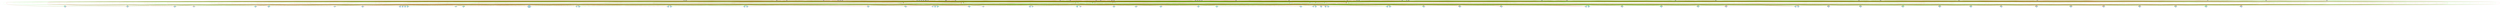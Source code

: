 digraph {
	node [fontsize=9 height=0.2 shape=circle width=0.2]
	x [fillcolor=lightgray shape=box style=filled]
	dx [fillcolor=lightgray shape=box style=filled]
	theta [fillcolor=lightgray shape=box style=filled]
	dtheta [fillcolor=lightgray shape=box style=filled]
	-5 [fillcolor=lightgray shape=box style=filled]
	-6 [fillcolor=lightgray shape=box style=filled]
	-7 [fillcolor=lightgray shape=box style=filled]
	-8 [fillcolor=lightgray shape=box style=filled]
	-9 [fillcolor=lightgray shape=box style=filled]
	-10 [fillcolor=lightgray shape=box style=filled]
	-11 [fillcolor=lightgray shape=box style=filled]
	-12 [fillcolor=lightgray shape=box style=filled]
	-13 [fillcolor=lightgray shape=box style=filled]
	-14 [fillcolor=lightgray shape=box style=filled]
	-15 [fillcolor=lightgray shape=box style=filled]
	-16 [fillcolor=lightgray shape=box style=filled]
	-17 [fillcolor=lightgray shape=box style=filled]
	-18 [fillcolor=lightgray shape=box style=filled]
	-19 [fillcolor=lightgray shape=box style=filled]
	-20 [fillcolor=lightgray shape=box style=filled]
	-21 [fillcolor=lightgray shape=box style=filled]
	-22 [fillcolor=lightgray shape=box style=filled]
	-23 [fillcolor=lightgray shape=box style=filled]
	-24 [fillcolor=lightgray shape=box style=filled]
	-25 [fillcolor=lightgray shape=box style=filled]
	-26 [fillcolor=lightgray shape=box style=filled]
	-27 [fillcolor=lightgray shape=box style=filled]
	-28 [fillcolor=lightgray shape=box style=filled]
	-29 [fillcolor=lightgray shape=box style=filled]
	-30 [fillcolor=lightgray shape=box style=filled]
	-31 [fillcolor=lightgray shape=box style=filled]
	-32 [fillcolor=lightgray shape=box style=filled]
	-33 [fillcolor=lightgray shape=box style=filled]
	-34 [fillcolor=lightgray shape=box style=filled]
	-35 [fillcolor=lightgray shape=box style=filled]
	-36 [fillcolor=lightgray shape=box style=filled]
	-37 [fillcolor=lightgray shape=box style=filled]
	-38 [fillcolor=lightgray shape=box style=filled]
	-39 [fillcolor=lightgray shape=box style=filled]
	-40 [fillcolor=lightgray shape=box style=filled]
	-41 [fillcolor=lightgray shape=box style=filled]
	-42 [fillcolor=lightgray shape=box style=filled]
	-43 [fillcolor=lightgray shape=box style=filled]
	-44 [fillcolor=lightgray shape=box style=filled]
	-45 [fillcolor=lightgray shape=box style=filled]
	control [fillcolor=lightblue style=filled]
	1 [fillcolor=lightblue style=filled]
	2 [fillcolor=lightblue style=filled]
	3 [fillcolor=lightblue style=filled]
	4 [fillcolor=lightblue style=filled]
	5 [fillcolor=lightblue style=filled]
	6 [fillcolor=lightblue style=filled]
	7 [fillcolor=lightblue style=filled]
	8 [fillcolor=lightblue style=filled]
	9 [fillcolor=lightblue style=filled]
	10 [fillcolor=lightblue style=filled]
	11 [fillcolor=lightblue style=filled]
	12 [fillcolor=lightblue style=filled]
	13 [fillcolor=lightblue style=filled]
	14 [fillcolor=lightblue style=filled]
	15 [fillcolor=lightblue style=filled]
	16 [fillcolor=lightblue style=filled]
	17 [fillcolor=lightblue style=filled]
	18 [fillcolor=lightblue style=filled]
	19 [fillcolor=lightblue style=filled]
	20 [fillcolor=lightblue style=filled]
	21 [fillcolor=lightblue style=filled]
	22 [fillcolor=lightblue style=filled]
	23 [fillcolor=lightblue style=filled]
	24 [fillcolor=lightblue style=filled]
	25 [fillcolor=lightblue style=filled]
	26 [fillcolor=lightblue style=filled]
	27 [fillcolor=lightblue style=filled]
	28 [fillcolor=lightblue style=filled]
	29 [fillcolor=lightblue style=filled]
	30 [fillcolor=lightblue style=filled]
	31 [fillcolor=lightblue style=filled]
	32 [fillcolor=lightblue style=filled]
	33 [fillcolor=lightblue style=filled]
	34 [fillcolor=lightblue style=filled]
	35 [fillcolor=lightblue style=filled]
	36 [fillcolor=lightblue style=filled]
	37 [fillcolor=lightblue style=filled]
	38 [fillcolor=lightblue style=filled]
	39 [fillcolor=lightblue style=filled]
	40 [fillcolor=lightblue style=filled]
	41 [fillcolor=lightblue style=filled]
	42 [fillcolor=lightblue style=filled]
	43 [fillcolor=lightblue style=filled]
	44 [fillcolor=lightblue style=filled]
	45 [fillcolor=lightblue style=filled]
	46 [fillcolor=lightblue style=filled]
	47 [fillcolor=lightblue style=filled]
	48 [fillcolor=lightblue style=filled]
	49 [fillcolor=lightblue style=filled]
	50 [fillcolor=lightblue style=filled]
	51 [fillcolor=lightblue style=filled]
	52 [fillcolor=lightblue style=filled]
	53 [fillcolor=lightblue style=filled]
	54 [fillcolor=lightblue style=filled]
	55 [fillcolor=lightblue style=filled]
	56 [fillcolor=lightblue style=filled]
	57 [fillcolor=lightblue style=filled]
	58 [fillcolor=lightblue style=filled]
	59 [fillcolor=lightblue style=filled]
	60 [fillcolor=lightblue style=filled]
	61 [fillcolor=lightblue style=filled]
	62 [fillcolor=lightblue style=filled]
	63 [fillcolor=lightblue style=filled]
	64 [fillcolor=lightblue style=filled]
	65 [fillcolor=lightblue style=filled]
	66 [fillcolor=lightblue style=filled]
	67 [fillcolor=lightblue style=filled]
	68 [fillcolor=lightblue style=filled]
	69 [fillcolor=white style=filled]
	70 [fillcolor=white style=filled]
	71 [fillcolor=white style=filled]
	72 [fillcolor=white style=filled]
	73 [fillcolor=white style=filled]
	74 [fillcolor=white style=filled]
	75 [fillcolor=white style=filled]
	76 [fillcolor=white style=filled]
	77 [fillcolor=white style=filled]
	78 [fillcolor=white style=filled]
	-15 -> 35 [color=green penwidth=0.11510049637580594 style=solid]
	-26 -> 2 [color=red penwidth=0.15898858427816587 style=solid]
	-7 -> 51 [color=red penwidth=0.2439611348592779 style=solid]
	-12 -> 36 [color=green penwidth=0.12220447364056634 style=solid]
	-19 -> 72 [color=red penwidth=0.13030110617262933 style=solid]
	-15 -> 64 [color=red penwidth=0.29567145190318683 style=solid]
	-14 -> 52 [color=red penwidth=0.27608226167267125 style=solid]
	69 -> 58 [color=red penwidth=0.1676964617630896 style=solid]
	-31 -> 46 [color=red penwidth=0.361913995987859 style=solid]
	69 -> 44 [color=red penwidth=0.10272548138339213 style=solid]
	-6 -> 59 [color=green penwidth=0.22084426055529455 style=solid]
	-21 -> 26 [color=green penwidth=0.19547234732133467 style=solid]
	-25 -> 52 [color=green penwidth=0.2834920428273585 style=solid]
	72 -> 2 [color=red penwidth=0.15291318309190766 style=solid]
	71 -> 43 [color=red penwidth=0.45879391085004373 style=solid]
	-26 -> 20 [color=green penwidth=0.1444262072095041 style=solid]
	-44 -> 74 [color=red penwidth=0.22066821917748908 style=solid]
	-23 -> 61 [color=red penwidth=0.23424476650023843 style=solid]
	-29 -> 67 [color=red penwidth=0.20577014116225972 style=solid]
	-44 -> 37 [color=green penwidth=0.1426541509973027 style=solid]
	dtheta -> 31 [color=green penwidth=0.34692572640346786 style=solid]
	-36 -> 39 [color=red penwidth=0.14359489593643465 style=solid]
	x -> 11 [color=red penwidth=0.1887363138933854 style=solid]
	-18 -> 28 [color=green penwidth=0.45895521617935753 style=solid]
	-44 -> 7 [color=green penwidth=0.14744071416577958 style=solid]
	-28 -> 15 [color=red penwidth=0.40475061899361087 style=solid]
	-13 -> 39 [color=red penwidth=0.3489651589384677 style=solid]
	-16 -> 69 [color=green penwidth=0.24041200440045649 style=solid]
	-27 -> 2 [color=green penwidth=0.20193054584086384 style=solid]
	-13 -> 23 [color=red penwidth=0.414557231115368 style=solid]
	-13 -> 68 [color=green penwidth=0.22580758635625062 style=solid]
	-43 -> 13 [color=red penwidth=0.429670779820436 style=solid]
	-32 -> 22 [color=green penwidth=0.17812890647174145 style=solid]
	-16 -> 3 [color=green penwidth=0.1655318163652223 style=solid]
	x -> 65 [color=green penwidth=0.41651812766423135 style=solid]
	-38 -> 29 [color=red penwidth=0.2507856932279429 style=solid]
	75 -> 4 [color=red penwidth=0.16148682653468377 style=solid]
	-8 -> 35 [color=green penwidth=0.18582372337038788 style=solid]
	-34 -> 32 [color=green penwidth=0.2970834785507288 style=solid]
	69 -> 51 [color=green penwidth=0.12448664766915926 style=solid]
	-33 -> 10 [color=red penwidth=0.12215690810090908 style=solid]
	-26 -> 61 [color=red penwidth=0.15665118565596534 style=solid]
	-25 -> 36 [color=red penwidth=0.23977298789889917 style=solid]
	78 -> 12 [color=red penwidth=0.28854743062641297 style=solid]
	-29 -> 41 [color=green penwidth=0.5209430347023103 style=solid]
	-12 -> 77 [color=green penwidth=0.3014815476763275 style=solid]
	-17 -> 73 [color=green penwidth=0.3573986360269402 style=solid]
	-8 -> 37 [color=green penwidth=0.25137475603744397 style=solid]
	-34 -> 11 [color=green penwidth=0.18413255073583873 style=solid]
	-12 -> 17 [color=green penwidth=0.14727203082533316 style=solid]
	-24 -> 39 [color=red penwidth=0.3187392253388879 style=solid]
	-9 -> 28 [color=green penwidth=0.19631751379288412 style=solid]
	-44 -> 29 [color=red penwidth=0.1402381915369978 style=solid]
	69 -> 63 [color=green penwidth=0.336493142073925 style=solid]
	-45 -> 1 [color=red penwidth=0.15344212656104275 style=solid]
	x -> 78 [color=red penwidth=0.27774131492961585 style=solid]
	-23 -> 3 [color=green penwidth=0.1197496331031114 style=solid]
	-13 -> 11 [color=red penwidth=0.19419983582554362 style=solid]
	-39 -> 13 [color=red penwidth=0.41808291508796525 style=solid]
	-20 -> 22 [color=green penwidth=0.10483657704416911 style=solid]
	-5 -> 14 [color=red penwidth=0.11389674571051163 style=solid]
	78 -> 30 [color=green penwidth=0.2622061242050454 style=solid]
	-15 -> 62 [color=green penwidth=0.25965775265689806 style=solid]
	-18 -> 42 [color=red penwidth=0.6481148341353219 style=solid]
	-33 -> 1 [color=red penwidth=0.15974850408075433 style=solid]
	dx -> 14 [color=green penwidth=0.23067765469714338 style=solid]
	74 -> 64 [color=green penwidth=0.2949223747368984 style=solid]
	-21 -> 58 [color=red penwidth=0.24114195559113438 style=solid]
	-21 -> 61 [color=red penwidth=0.10566631887984501 style=solid]
	-20 -> 34 [color=green penwidth=0.17852059374880053 style=solid]
	-36 -> 70 [color=green penwidth=0.25658716129341336 style=solid]
	-18 -> 63 [color=red penwidth=0.255498139010833 style=solid]
	-6 -> 10 [color=green penwidth=0.10545314951191971 style=solid]
	-26 -> 67 [color=green penwidth=0.12821088738717026 style=solid]
	-14 -> 38 [color=red penwidth=0.3360290814033515 style=solid]
	70 -> 45 [color=green penwidth=0.2739177169145557 style=solid]
	-30 -> 73 [color=red penwidth=0.16681628323120706 style=solid]
	-20 -> 65 [color=green penwidth=0.3746963171163529 style=solid]
	-18 -> 59 [color=green penwidth=0.12253379902676287 style=solid]
	-44 -> 26 [color=red penwidth=0.2633807448532676 style=solid]
	-17 -> 16 [color=red penwidth=0.16100042262208974 style=solid]
	70 -> 31 [color=green penwidth=0.41097514750953945 style=solid]
	72 -> 19 [color=green penwidth=0.1757132671274709 style=solid]
	-12 -> 25 [color=green penwidth=0.30588948680769534 style=solid]
	-5 -> 33 [color=red penwidth=0.11583188091356149 style=solid]
	x -> 29 [color=green penwidth=0.17841499772080555 style=solid]
	-16 -> 1 [color=green penwidth=0.2687267566783422 style=solid]
	-23 -> 14 [color=red penwidth=0.22695903963672537 style=solid]
	-18 -> 53 [color=red penwidth=0.4319069139931192 style=solid]
	77 -> 23 [color=green penwidth=0.16993996534224332 style=solid]
	-7 -> 34 [color=green penwidth=0.4870553706568126 style=solid]
	-27 -> 66 [color=green penwidth=0.44167687025285796 style=solid]
	-5 -> 3 [color=green penwidth=0.25907252697799465 style=solid]
	-31 -> 56 [color=red penwidth=0.26801369892275406 style=solid]
	-19 -> 1 [color=red penwidth=0.2633190016233744 style=solid]
	-40 -> 20 [color=red penwidth=0.19369152904927617 style=solid]
	-42 -> 73 [color=green penwidth=0.24946430224155214 style=solid]
	-7 -> 10 [color=green penwidth=0.4337278163703605 style=solid]
	x -> 58 [color=green penwidth=0.4292222518518506 style=solid]
	72 -> 37 [color=red penwidth=0.4710142099266361 style=solid]
	-16 -> 35 [color=green penwidth=0.1516604950223056 style=solid]
	-43 -> 67 [color=red penwidth=0.20656648674787106 style=solid]
	75 -> 46 [color=red penwidth=0.11258343721675147 style=solid]
	-29 -> 42 [color=red penwidth=0.2174254563330893 style=solid]
	-42 -> 19 [color=green penwidth=0.26207140186567324 style=solid]
	-8 -> 32 [color=red penwidth=0.35689924772004566 style=solid]
	-21 -> 20 [color=green penwidth=0.24691835664290765 style=solid]
	-38 -> 62 [color=red penwidth=0.1482097693363514 style=solid]
	-24 -> 33 [color=green penwidth=0.3383009291989106 style=solid]
	-37 -> 29 [color=green penwidth=0.3589007139329463 style=solid]
	x -> 48 [color=red penwidth=0.13104595498071553 style=solid]
	-24 -> 35 [color=red penwidth=0.26670681205370567 style=solid]
	-22 -> 55 [color=green penwidth=0.14273371392670622 style=solid]
	-27 -> 12 [color=green penwidth=0.2541392218334716 style=solid]
	-34 -> 61 [color=green penwidth=0.2568660274921217 style=solid]
	77 -> 16 [color=red penwidth=0.33536637611290976 style=solid]
	-9 -> 72 [color=red penwidth=0.3373154502749526 style=solid]
	-40 -> 49 [color=red penwidth=0.20454519976722274 style=solid]
	71 -> 41 [color=red penwidth=0.2917149924223393 style=solid]
	76 -> 54 [color=green penwidth=0.23628268075672595 style=solid]
	-22 -> 75 [color=red penwidth=0.9129492977179376 style=solid]
	-16 -> 34 [color=green penwidth=0.12837609265760885 style=solid]
	-19 -> 35 [color=red penwidth=0.2889726128994172 style=solid]
	-44 -> 4 [color=red penwidth=0.22622630625389736 style=solid]
	76 -> 64 [color=green penwidth=0.14260635351984358 style=solid]
	70 -> 57 [color=green penwidth=0.36671876802818215 style=solid]
	theta -> 13 [color=green penwidth=0.2706863130425308 style=solid]
	-8 -> 38 [color=red penwidth=0.22132935587166291 style=solid]
	-31 -> 3 [color=red penwidth=0.3509495126309953 style=solid]
	-5 -> 15 [color=red penwidth=0.34591847367879597 style=solid]
	-12 -> 34 [color=red penwidth=0.20260159320276788 style=solid]
	-45 -> 74 [color=green penwidth=0.29306593796917985 style=solid]
	-29 -> 19 [color=green penwidth=0.3803644963027655 style=solid]
	dx -> 48 [color=red penwidth=0.3813766589518308 style=solid]
	-28 -> 4 [color=red penwidth=0.11905672288528306 style=solid]
	-42 -> 28 [color=red penwidth=0.448376867622974 style=solid]
	78 -> 45 [color=red penwidth=0.2058906660224294 style=solid]
	71 -> 22 [color=red penwidth=0.4670232973362515 style=solid]
	-19 -> 76 [color=green penwidth=0.2676342617554369 style=solid]
	-21 -> 40 [color=green penwidth=0.1329441407941156 style=solid]
	-42 -> 62 [color=red penwidth=0.2643696291900566 style=solid]
	-35 -> 67 [color=green penwidth=0.11071281777495713 style=solid]
	-31 -> 37 [color=red penwidth=0.38386473278643685 style=solid]
	dtheta -> 17 [color=green penwidth=0.10670258179087916 style=solid]
	76 -> 11 [color=red penwidth=0.16226072539978617 style=solid]
	-6 -> 52 [color=green penwidth=0.21005327747806168 style=solid]
	-7 -> 77 [color=green penwidth=0.24407156194065757 style=solid]
	-23 -> 73 [color=red penwidth=0.5036838134894391 style=solid]
	-20 -> 12 [color=red penwidth=0.19017437912548416 style=solid]
	-26 -> 43 [color=red penwidth=0.25092052344991855 style=solid]
	dtheta -> 55 [color=green penwidth=0.1159073481344031 style=solid]
	-10 -> 77 [color=red penwidth=0.39832220222392734 style=solid]
	-26 -> 19 [color=red penwidth=0.3321468657115779 style=solid]
	-30 -> control [color=green penwidth=0.46884046405272173 style=solid]
	75 -> 8 [color=green penwidth=0.24316889864501068 style=solid]
	-41 -> 60 [color=green penwidth=0.11948231692369654 style=solid]
	-42 -> 55 [color=red penwidth=0.1988380222585352 style=solid]
	-37 -> 30 [color=red penwidth=0.33905412184805195 style=solid]
	-38 -> 53 [color=green penwidth=0.3641850876242271 style=solid]
	76 -> 39 [color=red penwidth=0.5212872954584946 style=solid]
	-40 -> 5 [color=green penwidth=0.16133905985662167 style=solid]
	-41 -> 48 [color=green penwidth=0.10421035997729308 style=solid]
	-19 -> 4 [color=green penwidth=0.36128309872231057 style=solid]
	-44 -> 67 [color=red penwidth=0.38045240597485186 style=solid]
	-21 -> 7 [color=green penwidth=0.23261733309763677 style=solid]
	-44 -> 46 [color=red penwidth=0.2628095896148086 style=solid]
	-8 -> 73 [color=green penwidth=0.23892665764748228 style=solid]
	-16 -> 53 [color=red penwidth=0.23943102779378023 style=solid]
	-16 -> 52 [color=green penwidth=0.33058177755095686 style=solid]
	-45 -> 44 [color=green penwidth=0.58248545620936 style=solid]
	-24 -> 57 [color=red penwidth=0.3373735652658201 style=solid]
	-35 -> 49 [color=green penwidth=0.2771457022039777 style=solid]
	72 -> 29 [color=red penwidth=0.11841270615931555 style=solid]
	-20 -> 52 [color=red penwidth=0.38660554134592784 style=solid]
	dtheta -> 50 [color=green penwidth=0.1502405514435899 style=solid]
	-41 -> 55 [color=green penwidth=0.6495967092066003 style=solid]
	-31 -> 62 [color=green penwidth=0.15435621775321112 style=solid]
	-32 -> 30 [color=green penwidth=0.27692486402583294 style=solid]
	-43 -> 44 [color=red penwidth=0.13247642217946565 style=solid]
	-6 -> 33 [color=red penwidth=0.22953908656760758 style=solid]
	77 -> 54 [color=red penwidth=0.3534611218753435 style=solid]
	-37 -> 38 [color=green penwidth=0.41600537798751713 style=solid]
	77 -> 13 [color=green penwidth=0.2415367769747889 style=solid]
	-41 -> 78 [color=green penwidth=0.1906539742555688 style=solid]
	-9 -> 51 [color=green penwidth=0.200076190987789 style=solid]
	77 -> 1 [color=green penwidth=0.17768459221703542 style=solid]
	-23 -> 30 [color=red penwidth=0.15792633681332108 style=solid]
	-25 -> 44 [color=red penwidth=0.10174199716265217 style=solid]
	-8 -> 13 [color=red penwidth=0.18273991103272672 style=solid]
	-38 -> 46 [color=red penwidth=0.30044484461801446 style=solid]
	-5 -> 13 [color=green penwidth=0.2691483197115987 style=solid]
	theta -> 31 [color=red penwidth=0.16314115099005483 style=solid]
	x -> 17 [color=green penwidth=0.160881958104432 style=solid]
	-35 -> 65 [color=green penwidth=0.3479276682191053 style=solid]
	dx -> 42 [color=green penwidth=0.2854819568605974 style=solid]
	-31 -> 60 [color=red penwidth=0.5711829981894886 style=solid]
	-31 -> 52 [color=red penwidth=0.24928293090994635 style=solid]
	74 -> 53 [color=green penwidth=0.3927636251999782 style=solid]
	-44 -> control [color=red penwidth=0.27969662315507304 style=solid]
	-25 -> 13 [color=red penwidth=0.3811861053787705 style=solid]
	-32 -> 68 [color=red penwidth=0.29674236584649993 style=solid]
	-39 -> 52 [color=green penwidth=0.1307628642965286 style=solid]
	-33 -> 62 [color=green penwidth=0.44531151717194195 style=solid]
	-24 -> 17 [color=red penwidth=0.10205809151369966 style=solid]
	-38 -> control [color=green penwidth=0.12606386386914234 style=solid]
	-16 -> 11 [color=red penwidth=0.3039155229042084 style=solid]
	-35 -> 34 [color=green penwidth=0.13634969546963244 style=solid]
	-34 -> 26 [color=red penwidth=0.34208443463642246 style=solid]
	-12 -> 12 [color=green penwidth=0.12269553792685595 style=solid]
	76 -> 62 [color=green penwidth=0.30503097141167146 style=solid]
	72 -> 11 [color=red penwidth=0.12682547685067325 style=solid]
	-39 -> 72 [color=green penwidth=0.24346182443621658 style=solid]
	-37 -> 55 [color=green penwidth=0.2035668021357621 style=solid]
	-21 -> 39 [color=green penwidth=0.1198181864440651 style=solid]
	-21 -> 29 [color=red penwidth=0.45486880768377214 style=solid]
	dx -> 58 [color=red penwidth=0.16045562157397358 style=solid]
	-40 -> 30 [color=red penwidth=0.13785172166507342 style=solid]
	-45 -> 11 [color=green penwidth=0.10205406221708926 style=solid]
	-9 -> 71 [color=red penwidth=0.20811736420312255 style=solid]
	theta -> 40 [color=red penwidth=0.10262963877078914 style=solid]
	-11 -> 32 [color=red penwidth=0.21888415204173006 style=solid]
	theta -> 27 [color=red penwidth=0.22850347588756487 style=solid]
	-23 -> 66 [color=red penwidth=0.32253601400064147 style=solid]
	71 -> 56 [color=green penwidth=0.13727773518495126 style=solid]
	-33 -> 44 [color=red penwidth=0.2631619294611154 style=solid]
	-42 -> 18 [color=red penwidth=0.12004924529479216 style=solid]
	-33 -> 56 [color=red penwidth=0.2813535253768558 style=solid]
	70 -> 63 [color=red penwidth=0.2837756057126549 style=solid]
	71 -> 40 [color=green penwidth=0.1626562572519905 style=solid]
	-31 -> 7 [color=red penwidth=0.2320417355750188 style=solid]
	dtheta -> 24 [color=red penwidth=0.14919385072504154 style=solid]
	-30 -> 62 [color=red penwidth=0.24444597949362848 style=solid]
	-26 -> 49 [color=red penwidth=0.3964818327746097 style=solid]
	x -> 38 [color=green penwidth=0.250296551540794 style=solid]
	-6 -> 41 [color=red penwidth=0.4776921551605904 style=solid]
	dx -> 38 [color=green penwidth=0.184198693324792 style=solid]
	-39 -> 3 [color=green penwidth=0.304978192695933 style=solid]
	-16 -> 20 [color=red penwidth=0.40409946511504435 style=solid]
	dtheta -> 8 [color=red penwidth=0.41943898483021225 style=solid]
	-25 -> 67 [color=red penwidth=0.2516454769156231 style=solid]
	-29 -> 74 [color=green penwidth=0.26372762590567134 style=solid]
	-19 -> 21 [color=red penwidth=0.38205654336678285 style=solid]
	-34 -> 2 [color=red penwidth=0.2016617784294421 style=solid]
	-20 -> 49 [color=red penwidth=0.3796477575057223 style=solid]
	-38 -> 5 [color=green penwidth=0.178435021050315 style=solid]
	-6 -> 71 [color=green penwidth=0.19724222043185735 style=solid]
	-23 -> 17 [color=green penwidth=0.3237897435137327 style=solid]
	69 -> 35 [color=green penwidth=0.24227614029718278 style=solid]
	-30 -> 9 [color=green penwidth=0.13095842061633334 style=solid]
	-40 -> 51 [color=red penwidth=0.6113992980338244 style=solid]
	-32 -> 71 [color=green penwidth=0.27746954321009565 style=solid]
	-39 -> 19 [color=green penwidth=0.33289695571906186 style=solid]
	-21 -> 12 [color=green penwidth=0.15574437898113522 style=solid]
	74 -> 10 [color=red penwidth=0.49109200128527575 style=solid]
	-30 -> 27 [color=red penwidth=0.445847559670126 style=solid]
	theta -> 78 [color=green penwidth=0.2050598489452258 style=solid]
	dtheta -> 66 [color=red penwidth=0.2804540330739631 style=solid]
	-28 -> 77 [color=green penwidth=0.5031762946146368 style=solid]
	dtheta -> 7 [color=green penwidth=0.3076892061366557 style=solid]
	-36 -> 45 [color=red penwidth=0.22605208147503753 style=solid]
	70 -> 61 [color=red penwidth=0.28483316095840827 style=solid]
	-27 -> 27 [color=green penwidth=0.2493768318236284 style=solid]
	-10 -> 41 [color=red penwidth=0.15082235207563938 style=solid]
	-10 -> 33 [color=green penwidth=0.128604705708854 style=solid]
	-37 -> 19 [color=red penwidth=0.1041046236828833 style=solid]
	-10 -> 16 [color=green penwidth=0.27270184186643043 style=solid]
	-28 -> 73 [color=red penwidth=0.5425595577512955 style=solid]
	-6 -> 30 [color=red penwidth=0.13444840837678096 style=solid]
	-6 -> 37 [color=red penwidth=0.12157224788613497 style=solid]
	-9 -> 33 [color=red penwidth=0.12640430978231784 style=solid]
	-18 -> 20 [color=red penwidth=0.205752291596541 style=solid]
	-7 -> 9 [color=green penwidth=0.37771421067295863 style=solid]
	-33 -> 16 [color=green penwidth=0.12614301286179583 style=solid]
	-6 -> 72 [color=green penwidth=0.1679581778293499 style=solid]
	-6 -> 34 [color=red penwidth=0.2821216109481606 style=solid]
	-44 -> 61 [color=red penwidth=0.36194868905107813 style=solid]
	-18 -> 71 [color=green penwidth=0.20613899869196745 style=solid]
	-29 -> 51 [color=green penwidth=0.1408343941450242 style=solid]
	-16 -> 77 [color=green penwidth=0.2045086187581756 style=solid]
	-23 -> 53 [color=green penwidth=0.23207669071307474 style=solid]
	-37 -> 18 [color=red penwidth=0.2802324464076126 style=solid]
	-26 -> 27 [color=green penwidth=0.26223829450283065 style=solid]
	-30 -> 3 [color=red penwidth=0.31582934254809514 style=solid]
	-20 -> 67 [color=green penwidth=0.19696120527612376 style=solid]
	-33 -> 51 [color=green penwidth=0.45129233219814013 style=solid]
	-6 -> 47 [color=red penwidth=0.12342764777686385 style=solid]
	-21 -> 30 [color=red penwidth=0.12543979218025225 style=solid]
	72 -> 61 [color=red penwidth=0.10827808715301313 style=solid]
	x -> 45 [color=red penwidth=0.2975235307495934 style=solid]
	-38 -> 42 [color=green penwidth=0.27532356486760745 style=solid]
	74 -> 1 [color=green penwidth=0.2783043247981829 style=solid]
	-8 -> 5 [color=green penwidth=0.25434342244666674 style=solid]
	-27 -> 72 [color=green penwidth=0.1604653699583038 style=solid]
	-36 -> 48 [color=red penwidth=0.10070087650937705 style=solid]
	71 -> 23 [color=red penwidth=0.3178147627857054 style=solid]
	78 -> 32 [color=green penwidth=0.5290942888492516 style=solid]
	-44 -> 9 [color=green penwidth=0.5352011340077742 style=solid]
	-39 -> 21 [color=green penwidth=0.3813955333460093 style=solid]
	72 -> 1 [color=red penwidth=0.15418157802100962 style=solid]
	-29 -> 76 [color=green penwidth=0.2992177073516612 style=solid]
	75 -> 49 [color=red penwidth=0.13592691847490268 style=solid]
	-7 -> 14 [color=green penwidth=0.11380068079320395 style=solid]
	-14 -> 77 [color=green penwidth=0.18448165407675599 style=solid]
	77 -> 43 [color=green penwidth=0.11142434078896411 style=solid]
	-35 -> 31 [color=green penwidth=0.3690320479569583 style=solid]
	-22 -> 45 [color=red penwidth=0.17568429325810309 style=solid]
	70 -> 66 [color=red penwidth=0.11393614232386481 style=solid]
	72 -> 3 [color=green penwidth=0.13403123801163397 style=solid]
	-15 -> 28 [color=green penwidth=0.2900888397610154 style=solid]
	-7 -> 29 [color=green penwidth=0.25786597142875856 style=solid]
	x -> 59 [color=red penwidth=0.3705886588396079 style=solid]
	-22 -> 51 [color=red penwidth=0.16542524529271996 style=solid]
	-15 -> 18 [color=green penwidth=0.2110481240807381 style=solid]
	theta -> 55 [color=red penwidth=0.39562516452192176 style=solid]
	-37 -> 10 [color=red penwidth=0.3329231410422938 style=solid]
	-8 -> 47 [color=red penwidth=0.3586854416513585 style=solid]
	-15 -> 50 [color=red penwidth=0.21335230795209276 style=solid]
	-32 -> 63 [color=red penwidth=0.2758103479672635 style=solid]
	dtheta -> 47 [color=green penwidth=0.29888086068955794 style=solid]
	dx -> 3 [color=red penwidth=0.18550815261062648 style=solid]
	dx -> 6 [color=red penwidth=0.10420720755561151 style=solid]
	-22 -> 47 [color=red penwidth=0.35928398049974863 style=solid]
	-33 -> 17 [color=red penwidth=0.14156711187929888 style=solid]
	x -> 36 [color=red penwidth=0.6023332099337045 style=solid]
	-8 -> 59 [color=red penwidth=0.33391363446285816 style=solid]
	-45 -> 35 [color=red penwidth=0.3398940426625115 style=solid]
	71 -> 20 [color=green penwidth=0.11979251595693209 style=solid]
	-32 -> 29 [color=green penwidth=0.273201191929071 style=solid]
	-22 -> 62 [color=green penwidth=0.4211751646173373 style=solid]
	-32 -> 16 [color=red penwidth=0.17031239199720005 style=solid]
	69 -> 56 [color=red penwidth=0.29930861826520283 style=solid]
	-42 -> 44 [color=green penwidth=0.18274673135455172 style=solid]
	-45 -> 21 [color=red penwidth=0.10879345951645007 style=solid]
	-26 -> 75 [color=red penwidth=0.15425676975362096 style=solid]
	-24 -> 38 [color=red penwidth=0.29588427850609544 style=solid]
	-34 -> 64 [color=red penwidth=0.4508806555487749 style=solid]
	76 -> 65 [color=red penwidth=0.36217535083680297 style=solid]
	-14 -> 54 [color=green penwidth=0.10738251690751627 style=solid]
	-42 -> 61 [color=red penwidth=0.20581876939320193 style=solid]
	-14 -> 27 [color=red penwidth=0.13722255555670537 style=solid]
	-42 -> 77 [color=green penwidth=0.36784774763646466 style=solid]
	73 -> 42 [color=red penwidth=0.2007186947054789 style=solid]
	71 -> 2 [color=red penwidth=0.10123759718942964 style=solid]
	70 -> 12 [color=red penwidth=0.5353404420012866 style=solid]
	70 -> 11 [color=green penwidth=0.45884221310494033 style=solid]
	-30 -> 68 [color=red penwidth=0.37209440603476274 style=solid]
	-41 -> 8 [color=green penwidth=0.28764720764017365 style=solid]
	-24 -> 19 [color=green penwidth=0.2581458465183636 style=solid]
	-6 -> 69 [color=red penwidth=0.3767559654489472 style=solid]
	-24 -> 30 [color=green penwidth=0.23285264517992985 style=solid]
	-5 -> 59 [color=green penwidth=0.10765308711595778 style=solid]
	dtheta -> 1 [color=red penwidth=0.1844179666634833 style=solid]
	78 -> 57 [color=red penwidth=0.25771958611792356 style=solid]
	-14 -> 41 [color=red penwidth=0.170850022152906 style=solid]
	-11 -> 8 [color=green penwidth=0.16405297583638978 style=solid]
	-35 -> 28 [color=red penwidth=0.22002679395078545 style=solid]
	-11 -> 30 [color=red penwidth=0.38463579126063885 style=solid]
	-44 -> 73 [color=green penwidth=0.24475823861567814 style=solid]
	-18 -> 15 [color=green penwidth=0.10877027875058984 style=solid]
	74 -> 59 [color=green penwidth=0.11096756232372751 style=solid]
	-21 -> 51 [color=red penwidth=0.24735489576292474 style=solid]
	-40 -> 39 [color=green penwidth=0.34372910553182423 style=solid]
	-44 -> 75 [color=red penwidth=0.3470181746850725 style=solid]
	-21 -> 63 [color=green penwidth=0.5435718880182026 style=solid]
	-23 -> 40 [color=red penwidth=0.2231410968864397 style=solid]
	-39 -> 55 [color=red penwidth=0.10913770054353103 style=solid]
	-8 -> 28 [color=green penwidth=0.3546055070205203 style=solid]
	-19 -> 67 [color=red penwidth=0.1783494731829397 style=solid]
	-44 -> 48 [color=red penwidth=0.24973401274354265 style=solid]
	-41 -> 31 [color=green penwidth=0.24691865025727 style=solid]
	-33 -> 65 [color=red penwidth=0.28828364127445416 style=solid]
	theta -> 26 [color=red penwidth=0.2893289699639816 style=solid]
	-6 -> 67 [color=green penwidth=0.17328007571584225 style=solid]
	-34 -> 23 [color=green penwidth=0.39550154480451916 style=solid]
	-33 -> 66 [color=green penwidth=0.4960705400688743 style=solid]
	76 -> 28 [color=green penwidth=0.5919349911620827 style=solid]
	-40 -> 78 [color=red penwidth=0.20800767610011123 style=solid]
	-22 -> 60 [color=green penwidth=0.1395097751659004 style=solid]
	-19 -> 47 [color=green penwidth=0.10145053382874247 style=solid]
	-36 -> 13 [color=green penwidth=0.44128750856248844 style=solid]
	-42 -> 25 [color=red penwidth=0.29236904874216824 style=solid]
	-19 -> 15 [color=green penwidth=0.13672378451976352 style=solid]
	dtheta -> 6 [color=green penwidth=0.13025000286299948 style=solid]
	77 -> 55 [color=green penwidth=0.1181051572858206 style=solid]
	-23 -> 65 [color=red penwidth=0.21801915632814406 style=solid]
	-40 -> 67 [color=green penwidth=0.3188591666250829 style=solid]
	73 -> 57 [color=green penwidth=0.3272725534663996 style=solid]
	-17 -> 71 [color=red penwidth=0.1436822824592721 style=solid]
	-18 -> 60 [color=green penwidth=0.12439022469077833 style=solid]
	-20 -> 74 [color=green penwidth=0.14681246935520695 style=solid]
	-30 -> 26 [color=red penwidth=0.21624382430550262 style=solid]
	-10 -> 18 [color=red penwidth=0.11097585103388095 style=solid]
	72 -> 38 [color=red penwidth=0.313162751544816 style=solid]
	-11 -> 14 [color=red penwidth=0.35227318589277656 style=solid]
	-11 -> 22 [color=green penwidth=0.42046951402256083 style=solid]
	71 -> 13 [color=red penwidth=0.16051521673397595 style=solid]
	69 -> 38 [color=green penwidth=0.15561657285941796 style=solid]
	-32 -> 56 [color=red penwidth=0.2178278358894764 style=solid]
	-35 -> 9 [color=red penwidth=0.2968959745865581 style=solid]
	-10 -> 28 [color=red penwidth=0.15517948412099292 style=solid]
	-31 -> 49 [color=green penwidth=0.3544833803079367 style=solid]
	-38 -> 64 [color=green penwidth=0.23027306596114472 style=solid]
	-35 -> 38 [color=red penwidth=0.16411685127603204 style=solid]
	78 -> 48 [color=green penwidth=0.604406884488684 style=solid]
	-5 -> 78 [color=green penwidth=0.20840048311828863 style=solid]
	-26 -> 59 [color=green penwidth=0.1771570753519653 style=solid]
	-7 -> 47 [color=green penwidth=0.261269125376536 style=solid]
	-9 -> 23 [color=green penwidth=0.19665366173607116 style=solid]
	-9 -> 35 [color=green penwidth=0.12782958045294504 style=solid]
	dtheta -> 18 [color=red penwidth=0.23134359821187814 style=solid]
	-30 -> 19 [color=red penwidth=0.38632514534604245 style=solid]
	dx -> 70 [color=green penwidth=0.1474471626457936 style=solid]
	-9 -> 24 [color=red penwidth=0.30709627393318417 style=solid]
	-18 -> 49 [color=red penwidth=0.30266112549297997 style=solid]
	74 -> 33 [color=red penwidth=0.23256990679520392 style=solid]
	-13 -> 71 [color=red penwidth=0.16852274813339152 style=solid]
	theta -> 4 [color=red penwidth=0.23896570860739336 style=solid]
	78 -> 10 [color=red penwidth=0.4590484858521118 style=solid]
	-19 -> 28 [color=red penwidth=0.3101168478701782 style=solid]
	-16 -> 58 [color=red penwidth=0.3038304572642712 style=solid]
	-26 -> 42 [color=green penwidth=0.14813300026931073 style=solid]
	-41 -> 24 [color=red penwidth=0.23914042252488407 style=solid]
	-20 -> 44 [color=red penwidth=0.2928433505070672 style=solid]
	-35 -> 16 [color=red penwidth=0.1559593832634169 style=solid]
	-12 -> 61 [color=red penwidth=0.1801030673597706 style=solid]
	-44 -> 49 [color=green penwidth=0.14123959292958826 style=solid]
	-31 -> 53 [color=green penwidth=0.300756009338108 style=solid]
	-33 -> 74 [color=red penwidth=0.3663231035121942 style=solid]
	-41 -> 10 [color=green penwidth=0.3629347282195109 style=solid]
	-12 -> 37 [color=green penwidth=0.43175831932126296 style=solid]
	-43 -> 77 [color=green penwidth=0.3487396090197846 style=solid]
	-36 -> 49 [color=red penwidth=0.16573846759267089 style=solid]
	76 -> 48 [color=green penwidth=0.11076116581728641 style=solid]
	-23 -> 31 [color=red penwidth=0.14248307946631322 style=solid]
	-38 -> 24 [color=red penwidth=0.21581932360248346 style=solid]
	-26 -> 31 [color=red penwidth=0.19171585018867604 style=solid]
	-45 -> 25 [color=red penwidth=0.14348630725213804 style=solid]
	dx -> 67 [color=green penwidth=0.20954403292630266 style=solid]
	-41 -> 62 [color=green penwidth=0.1966561977106338 style=solid]
	-25 -> 24 [color=red penwidth=0.14960153042854984 style=solid]
	-13 -> 76 [color=red penwidth=0.21491548457169668 style=solid]
	-29 -> 29 [color=green penwidth=0.259142547517985 style=solid]
	-44 -> 35 [color=green penwidth=0.17657531834214718 style=solid]
	-18 -> 29 [color=red penwidth=0.20570824861461579 style=solid]
	-40 -> 65 [color=green penwidth=0.1443541405351184 style=solid]
	-6 -> 27 [color=green penwidth=0.407085479487552 style=solid]
	-29 -> 49 [color=red penwidth=0.10091861065622182 style=solid]
	-39 -> 18 [color=red penwidth=0.29339866912649937 style=solid]
	dx -> 35 [color=green penwidth=0.18867581934333616 style=solid]
	-9 -> 22 [color=green penwidth=0.17515171285796832 style=solid]
	-29 -> 2 [color=red penwidth=0.1668075420529246 style=solid]
	-31 -> 64 [color=green penwidth=0.3833575121207138 style=solid]
	-28 -> 13 [color=red penwidth=0.12269158508338299 style=solid]
	-17 -> 64 [color=green penwidth=0.3923522773596487 style=solid]
	-23 -> 12 [color=green penwidth=0.4357344701007375 style=solid]
	71 -> 31 [color=green penwidth=0.24496410228699517 style=solid]
	-44 -> 64 [color=green penwidth=0.1552696153453808 style=solid]
	-25 -> 10 [color=red penwidth=0.16056166317289383 style=solid]
	71 -> 59 [color=green penwidth=0.21352604958243626 style=solid]
	73 -> 8 [color=red penwidth=0.23660715224367893 style=solid]
	78 -> 8 [color=red penwidth=0.13750837992453877 style=solid]
	-16 -> 15 [color=green penwidth=0.3695975107789201 style=solid]
	-28 -> 65 [color=green penwidth=0.21611261697368633 style=solid]
	-38 -> 15 [color=red penwidth=0.19668707373844307 style=solid]
	-17 -> 25 [color=green penwidth=0.11080689239831747 style=solid]
	-17 -> 9 [color=red penwidth=0.16953254292224584 style=solid]
	69 -> 20 [color=red penwidth=0.24759021828395805 style=solid]
	-14 -> 39 [color=red penwidth=0.3740627196718119 style=solid]
	70 -> 28 [color=red penwidth=0.15782949138979213 style=solid]
	-40 -> 29 [color=red penwidth=0.11443429084963921 style=solid]
	-35 -> 48 [color=green penwidth=0.14599183496607512 style=solid]
	-15 -> 26 [color=red penwidth=0.2247302061123606 style=solid]
	-39 -> 66 [color=red penwidth=0.16188536191543018 style=solid]
	theta -> 56 [color=green penwidth=0.3040530895946909 style=solid]
	-16 -> 23 [color=red penwidth=0.5372279010878906 style=solid]
	-21 -> 69 [color=red penwidth=0.258468329455244 style=solid]
	69 -> 26 [color=red penwidth=0.2550663720909453 style=solid]
	74 -> 18 [color=red penwidth=0.22219699207962762 style=solid]
	-37 -> 70 [color=green penwidth=0.2783410812275776 style=solid]
	-11 -> 7 [color=green penwidth=0.34208692185278367 style=solid]
	-22 -> 11 [color=green penwidth=0.20165055825231065 style=solid]
	-11 -> 31 [color=green penwidth=0.22882628225888837 style=solid]
	-26 -> 6 [color=red penwidth=0.3494860175562551 style=solid]
	-34 -> 54 [color=red penwidth=0.31864271466018856 style=solid]
	-28 -> 56 [color=red penwidth=0.3893244197500835 style=solid]
	-27 -> 17 [color=green penwidth=0.11263255817759968 style=solid]
	-6 -> 18 [color=green penwidth=0.5734587747572253 style=solid]
	-42 -> 8 [color=green penwidth=0.4167875138120678 style=solid]
	-25 -> 70 [color=red penwidth=0.14382634720038356 style=solid]
	-10 -> 37 [color=red penwidth=0.22924277084275355 style=solid]
	-13 -> 42 [color=red penwidth=0.6857067389385918 style=solid]
	-29 -> 35 [color=red penwidth=0.36252045280048306 style=solid]
	-22 -> 14 [color=red penwidth=0.31637076510777906 style=solid]
	-35 -> 37 [color=red penwidth=0.18169845674570578 style=solid]
	-8 -> 72 [color=red penwidth=0.2771378790920017 style=solid]
	72 -> 56 [color=green penwidth=0.16676085316724637 style=solid]
	-43 -> 31 [color=green penwidth=0.17837197055202303 style=solid]
	-21 -> 55 [color=green penwidth=0.14359584706972925 style=solid]
	-37 -> 46 [color=red penwidth=0.1703852259651994 style=solid]
	-25 -> 64 [color=green penwidth=0.13134736684122317 style=solid]
	-30 -> 44 [color=red penwidth=0.32991959603822707 style=solid]
	theta -> 73 [color=green penwidth=0.17637442722910224 style=solid]
	78 -> 40 [color=green penwidth=0.453260657023945 style=solid]
	-20 -> 75 [color=green penwidth=0.5119518997678941 style=solid]
	-17 -> 72 [color=red penwidth=0.2322081841610256 style=solid]
	72 -> 28 [color=green penwidth=0.17948513201120175 style=solid]
	-25 -> 55 [color=green penwidth=0.16974172605584664 style=solid]
	theta -> 53 [color=green penwidth=0.2050538056778236 style=solid]
	-38 -> 36 [color=red penwidth=0.24061662651239807 style=solid]
	-36 -> 31 [color=red penwidth=0.3909140024360326 style=solid]
	dtheta -> 27 [color=red penwidth=0.38454791359849305 style=solid]
	69 -> 54 [color=red penwidth=0.14033480575166052 style=solid]
	72 -> 24 [color=green penwidth=0.3464324113628555 style=solid]
	-32 -> 28 [color=green penwidth=0.1353740454738312 style=solid]
	-20 -> 43 [color=green penwidth=0.15421639951131066 style=solid]
	-17 -> 18 [color=green penwidth=0.10276671895324349 style=solid]
	73 -> 51 [color=green penwidth=0.2627056613785088 style=solid]
	78 -> 63 [color=green penwidth=0.44288716029177244 style=solid]
	-14 -> 75 [color=green penwidth=0.1788451862652915 style=solid]
	-6 -> 65 [color=green penwidth=0.11414983435018122 style=solid]
	71 -> 52 [color=red penwidth=0.2299388722205876 style=solid]
	-21 -> 8 [color=green penwidth=0.3422610383573347 style=solid]
	-38 -> 54 [color=green penwidth=0.3454411477353818 style=solid]
	77 -> 45 [color=red penwidth=0.31439562047252584 style=solid]
	-17 -> 11 [color=red penwidth=0.20717133334151094 style=solid]
	-20 -> 8 [color=green penwidth=0.2571178872520372 style=solid]
	-20 -> 63 [color=green penwidth=0.10885069116738762 style=solid]
	-6 -> 48 [color=red penwidth=0.24961007695590315 style=solid]
	-37 -> 78 [color=red penwidth=0.21785516762127832 style=solid]
	70 -> 38 [color=red penwidth=0.17501723194852206 style=solid]
	-19 -> 23 [color=green penwidth=0.10748369027925259 style=solid]
	-44 -> 1 [color=green penwidth=0.41748697338339125 style=solid]
	-15 -> 71 [color=green penwidth=0.5680535992073432 style=solid]
	-23 -> 1 [color=red penwidth=0.2431085879473566 style=solid]
	-11 -> 3 [color=red penwidth=0.4163696634341919 style=solid]
	-43 -> 43 [color=red penwidth=0.22712502029681853 style=solid]
	70 -> 22 [color=green penwidth=0.289125748552302 style=solid]
	-10 -> 59 [color=green penwidth=0.12140930329647781 style=solid]
	-39 -> 77 [color=green penwidth=0.24420176954266312 style=solid]
	-13 -> 74 [color=red penwidth=0.12772075863792964 style=solid]
	-14 -> 14 [color=red penwidth=0.1742900000416403 style=solid]
	-8 -> 33 [color=green penwidth=0.11784189057641838 style=solid]
	-9 -> 41 [color=green penwidth=0.11365804237916503 style=solid]
	-27 -> 43 [color=red penwidth=0.10149757827358347 style=solid]
	-10 -> 5 [color=red penwidth=0.22087102778808246 style=solid]
	-28 -> 74 [color=green penwidth=0.11215828595329694 style=solid]
	-32 -> 25 [color=red penwidth=0.18429431799865392 style=solid]
	70 -> 1 [color=green penwidth=0.1771595059835982 style=solid]
	-13 -> 10 [color=green penwidth=0.44738560611058853 style=solid]
	-35 -> 77 [color=green penwidth=0.25324496946649266 style=solid]
	-34 -> 50 [color=red penwidth=0.238556898038523 style=solid]
	-33 -> 63 [color=green penwidth=0.18785960442045124 style=solid]
	-35 -> 61 [color=red penwidth=0.17006807216055658 style=solid]
	72 -> 21 [color=green penwidth=0.20424430152440268 style=solid]
	71 -> 29 [color=green penwidth=0.12298930648722986 style=solid]
	-43 -> 55 [color=green penwidth=0.31961328515277154 style=solid]
	-41 -> 9 [color=green penwidth=0.2907452715073148 style=solid]
	-21 -> 56 [color=red penwidth=0.30200012318127367 style=solid]
	-15 -> 22 [color=green penwidth=0.30493076533412 style=solid]
	72 -> 68 [color=green penwidth=0.1837029162153982 style=solid]
	-18 -> 32 [color=red penwidth=0.10889972551472926 style=solid]
	-5 -> 74 [color=green penwidth=0.12837289589603582 style=solid]
	-45 -> 2 [color=green penwidth=0.32243168027432767 style=solid]
	70 -> 50 [color=green penwidth=0.29792828536852356 style=solid]
	-9 -> 46 [color=green penwidth=0.4183649307411281 style=solid]
	-10 -> 53 [color=green penwidth=0.1436694335159016 style=solid]
	76 -> 2 [color=green penwidth=0.4196394086767067 style=solid]
	-27 -> 32 [color=red penwidth=0.16007840448882632 style=solid]
	-24 -> 29 [color=red penwidth=0.36996889956511203 style=solid]
	-5 -> control [color=red penwidth=0.4297036507288341 style=solid]
	-25 -> 3 [color=red penwidth=0.4083888883939292 style=solid]
	75 -> 47 [color=red penwidth=0.38527565983847245 style=solid]
	70 -> 52 [color=red penwidth=0.16901067349678017 style=solid]
	-36 -> 72 [color=green penwidth=0.32682241128242884 style=solid]
	-18 -> 25 [color=red penwidth=0.3133990576815185 style=solid]
	-30 -> 50 [color=green penwidth=0.32963467493544585 style=solid]
	-31 -> 34 [color=green penwidth=0.21478802373105915 style=solid]
	70 -> 20 [color=red penwidth=0.30553921083857616 style=solid]
	-26 -> 63 [color=green penwidth=0.3442518521250918 style=solid]
	-36 -> 33 [color=red penwidth=0.35483661149116885 style=solid]
	-45 -> 41 [color=green penwidth=0.45254438113010365 style=solid]
	73 -> 14 [color=green penwidth=0.19261361769269736 style=solid]
	-31 -> 17 [color=green penwidth=0.2632503705634456 style=solid]
	77 -> 26 [color=green penwidth=0.3307370242848795 style=solid]
	-10 -> 27 [color=green penwidth=0.3716670781891831 style=solid]
	-5 -> 20 [color=red penwidth=0.4290816931791268 style=solid]
	69 -> 53 [color=red penwidth=0.18131131414953972 style=solid]
	-29 -> 9 [color=green penwidth=0.4697905698857623 style=solid]
	71 -> 3 [color=red penwidth=0.3612943354130367 style=solid]
	-32 -> 39 [color=green penwidth=0.22909082288481378 style=solid]
	x -> 68 [color=green penwidth=0.2098921848321333 style=solid]
	-22 -> 49 [color=red penwidth=0.12636450219754156 style=solid]
	-37 -> 28 [color=green penwidth=0.3661236809360313 style=solid]
	77 -> 65 [color=red penwidth=0.18483889830656564 style=solid]
	75 -> 6 [color=red penwidth=0.516700081871581 style=solid]
	74 -> 34 [color=green penwidth=0.17946155991789864 style=solid]
	-41 -> 26 [color=green penwidth=0.20569795886496292 style=solid]
	75 -> 7 [color=red penwidth=0.2620538163475703 style=solid]
	-36 -> 40 [color=red penwidth=0.12176404325435666 style=solid]
	-45 -> 9 [color=red penwidth=0.2885930721236317 style=solid]
	-6 -> 45 [color=red penwidth=0.2979904287259636 style=solid]
	-32 -> 4 [color=green penwidth=0.18902334880770355 style=solid]
	-26 -> 8 [color=green penwidth=0.13949858044721372 style=solid]
	-43 -> 63 [color=green penwidth=0.17083452203749855 style=solid]
	-12 -> 48 [color=green penwidth=0.18100603848925717 style=solid]
	-39 -> 31 [color=red penwidth=0.44693730689822664 style=solid]
	78 -> 60 [color=green penwidth=0.24363294638142716 style=solid]
	-40 -> 57 [color=green penwidth=0.33493245767499774 style=solid]
	76 -> 18 [color=green penwidth=0.17601410334800643 style=solid]
	theta -> 28 [color=red penwidth=0.41369731132661636 style=solid]
	-27 -> 73 [color=red penwidth=0.11670259039156863 style=solid]
	theta -> 12 [color=green penwidth=0.514790329765152 style=solid]
	-33 -> 46 [color=red penwidth=0.1695614091457669 style=solid]
	x -> 9 [color=green penwidth=0.30922252881170453 style=solid]
	-41 -> 11 [color=green penwidth=0.22976605690990135 style=solid]
	76 -> 19 [color=green penwidth=0.30946513796826103 style=solid]
	x -> 74 [color=green penwidth=0.20525777738923978 style=solid]
	-37 -> 32 [color=red penwidth=0.1447625049704877 style=solid]
	75 -> 43 [color=green penwidth=0.19570682322949268 style=solid]
	-35 -> 45 [color=red penwidth=0.22123032129904485 style=solid]
	-7 -> 17 [color=red penwidth=0.5429301193294009 style=solid]
	-32 -> 44 [color=red penwidth=0.2110544615817762 style=solid]
	-13 -> 8 [color=green penwidth=0.16849464138255923 style=solid]
	72 -> 45 [color=green penwidth=0.5686428499640478 style=solid]
	-26 -> 17 [color=green penwidth=0.2049851345865571 style=solid]
	-28 -> 45 [color=green penwidth=0.21718390648502228 style=solid]
	-30 -> 7 [color=green penwidth=0.23944885839796876 style=solid]
	-15 -> 60 [color=red penwidth=0.20905208708707684 style=solid]
	-41 -> 39 [color=green penwidth=0.3393085875906248 style=solid]
	-23 -> 8 [color=red penwidth=0.10310600665438212 style=solid]
	74 -> 26 [color=green penwidth=0.15477535920469676 style=solid]
	70 -> 67 [color=red penwidth=0.26774114019887263 style=solid]
	74 -> 13 [color=red penwidth=0.22480902411419537 style=solid]
	dtheta -> 49 [color=green penwidth=0.1826924000850913 style=solid]
	-34 -> 36 [color=red penwidth=0.21063545127162958 style=solid]
	-20 -> 38 [color=green penwidth=0.46692383467449117 style=solid]
	-38 -> 73 [color=red penwidth=0.2581266340852418 style=solid]
	-39 -> 54 [color=red penwidth=0.4262173856717849 style=solid]
	-17 -> 21 [color=green penwidth=0.10167706439600405 style=solid]
	dtheta -> 23 [color=green penwidth=0.32028268983202324 style=solid]
	-26 -> 26 [color=green penwidth=0.48676914224286527 style=solid]
	-31 -> 59 [color=green penwidth=0.2613260915318434 style=solid]
	-6 -> 38 [color=red penwidth=0.42345498724449215 style=solid]
	-11 -> control [color=red penwidth=0.22968741796561032 style=solid]
	-33 -> 76 [color=green penwidth=0.3726578839969725 style=solid]
	-20 -> 72 [color=red penwidth=0.22761920904845107 style=solid]
	74 -> 39 [color=red penwidth=0.13993834682655576 style=solid]
	-18 -> 14 [color=red penwidth=0.43575422349322235 style=solid]
	-9 -> 65 [color=green penwidth=0.15691743258349167 style=solid]
	-40 -> 45 [color=red penwidth=0.2085271197301462 style=solid]
	theta -> 7 [color=red penwidth=0.1664724483947253 style=solid]
	-7 -> 32 [color=red penwidth=0.5382016431019042 style=solid]
	-21 -> 74 [color=green penwidth=0.31104147525285586 style=solid]
	-35 -> 63 [color=red penwidth=0.2135540803390062 style=solid]
	-7 -> 12 [color=red penwidth=0.10956290365813333 style=solid]
	-32 -> 50 [color=red penwidth=0.3724304349993406 style=solid]
	-17 -> 14 [color=green penwidth=0.2667197991671747 style=solid]
	-19 -> 18 [color=red penwidth=0.15570763485667694 style=solid]
	-33 -> 64 [color=red penwidth=0.17898547420619915 style=solid]
	-18 -> 47 [color=red penwidth=0.2134400098124487 style=solid]
	-17 -> 42 [color=red penwidth=0.10276548840231046 style=solid]
	71 -> control [color=green penwidth=0.38550927938661705 style=solid]
	-12 -> 58 [color=red penwidth=0.13850818594147046 style=solid]
	-43 -> 29 [color=red penwidth=0.11226829180862993 style=solid]
	78 -> 66 [color=green penwidth=0.310612057024658 style=solid]
	-13 -> 53 [color=green penwidth=0.2586351147990398 style=solid]
	-27 -> 62 [color=red penwidth=0.45585133916443843 style=solid]
	-38 -> 27 [color=red penwidth=0.16897141790720333 style=solid]
	-28 -> 69 [color=green penwidth=0.18836315428432826 style=solid]
	-31 -> 6 [color=green penwidth=0.10706835315485533 style=solid]
	-33 -> 32 [color=red penwidth=0.3701171013935596 style=solid]
	-18 -> 75 [color=green penwidth=0.35840512405244784 style=solid]
	-44 -> 28 [color=red penwidth=0.35353352293277784 style=solid]
	-14 -> 58 [color=green penwidth=0.12740400511677608 style=solid]
	-13 -> 18 [color=green penwidth=0.14369596174881358 style=solid]
	-42 -> 26 [color=green penwidth=0.14773183143620403 style=solid]
	dx -> 74 [color=red penwidth=0.20287707070186795 style=solid]
	-43 -> 4 [color=green penwidth=0.2949455100184707 style=solid]
	-45 -> 71 [color=green penwidth=0.37843923529910317 style=solid]
	75 -> 13 [color=red penwidth=0.22660215135492076 style=solid]
	-34 -> 13 [color=red penwidth=0.16955362706391713 style=solid]
	74 -> 61 [color=green penwidth=0.17191898002739386 style=solid]
	-5 -> 58 [color=green penwidth=0.271649351111397 style=solid]
	-23 -> 43 [color=red penwidth=0.42801196705464506 style=solid]
	-8 -> 15 [color=red penwidth=0.11589222671747387 style=solid]
	-10 -> 43 [color=green penwidth=0.1811625685996665 style=solid]
	-29 -> 11 [color=green penwidth=0.22520925472632014 style=solid]
	-43 -> 28 [color=green penwidth=0.16980289469204535 style=solid]
	-10 -> 42 [color=red penwidth=0.2506041657498642 style=solid]
	-38 -> 75 [color=red penwidth=0.4545230546565686 style=solid]
	-19 -> 14 [color=red penwidth=0.11006314903398919 style=solid]
	76 -> 14 [color=red penwidth=0.24311253417505066 style=solid]
	dtheta -> 33 [color=green penwidth=0.16566681242186632 style=solid]
	-23 -> 41 [color=red penwidth=0.25181504047897146 style=solid]
	-31 -> 41 [color=green penwidth=0.22365242289247847 style=solid]
	-11 -> 40 [color=green penwidth=0.19193503518391006 style=solid]
	-31 -> 8 [color=red penwidth=0.5173540168260046 style=solid]
	-16 -> 10 [color=red penwidth=0.2110214943361588 style=solid]
	-25 -> 41 [color=red penwidth=0.1191527436494462 style=solid]
	-27 -> 1 [color=red penwidth=0.23456747768602293 style=solid]
	-42 -> 31 [color=red penwidth=0.19647171092103913 style=solid]
	-43 -> control [color=red penwidth=0.12231428890471152 style=solid]
	-14 -> 2 [color=red penwidth=0.24125846991837252 style=solid]
	-45 -> 13 [color=green penwidth=0.5071478921472797 style=solid]
	-40 -> 71 [color=red penwidth=0.14048843142920645 style=solid]
	-15 -> 76 [color=green penwidth=0.15270284524894367 style=solid]
	76 -> 49 [color=green penwidth=0.40658000979784226 style=solid]
	74 -> 15 [color=green penwidth=0.26145528147678965 style=solid]
	-44 -> 59 [color=green penwidth=0.14634243234847785 style=solid]
	-32 -> control [color=red penwidth=0.1656192628670789 style=solid]
	-41 -> 21 [color=red penwidth=0.23196377157183712 style=solid]
	-33 -> 14 [color=green penwidth=0.26835022119622776 style=solid]
	-25 -> 48 [color=red penwidth=0.2642931924102372 style=solid]
	-20 -> 64 [color=green penwidth=0.5385957002354153 style=solid]
	-9 -> 19 [color=green penwidth=0.2236349881577397 style=solid]
	-40 -> 34 [color=green penwidth=0.23609768840051748 style=solid]
	-22 -> 68 [color=red penwidth=0.17681564898016583 style=solid]
	-18 -> 45 [color=red penwidth=0.5070374342955586 style=solid]
	-15 -> 49 [color=green penwidth=0.2082980983795255 style=solid]
	-27 -> 24 [color=red penwidth=0.17074086311670744 style=solid]
	-30 -> 40 [color=red penwidth=0.19838806193231334 style=solid]
	-19 -> 38 [color=red penwidth=0.27225836748635923 style=solid]
	-16 -> 56 [color=green penwidth=0.1530688651809915 style=solid]
	-36 -> 42 [color=red penwidth=0.4577191921922299 style=solid]
	-45 -> 26 [color=green penwidth=0.25971946566470394 style=solid]
	69 -> 48 [color=green penwidth=0.27142077877491044 style=solid]
	-36 -> 57 [color=green penwidth=0.3033505841037851 style=solid]
	-14 -> 47 [color=red penwidth=0.2609004010599696 style=solid]
	-30 -> 8 [color=green penwidth=0.23052926650979597 style=solid]
	-31 -> 48 [color=red penwidth=0.13645439166568674 style=solid]
	-15 -> 59 [color=green penwidth=0.16590444110287034 style=solid]
	-25 -> 65 [color=red penwidth=0.3733310859836101 style=solid]
	-39 -> 5 [color=red penwidth=0.16793971078148423 style=solid]
	-28 -> 76 [color=red penwidth=0.4050356084860164 style=solid]
	-35 -> 19 [color=red penwidth=0.19754331792129196 style=solid]
	-42 -> 11 [color=red penwidth=0.14356343868675042 style=solid]
	-20 -> 58 [color=red penwidth=0.41491559125864486 style=solid]
	-8 -> 69 [color=red penwidth=0.3743622091553158 style=solid]
	70 -> 35 [color=green penwidth=0.1561556775945586 style=solid]
	-27 -> 42 [color=green penwidth=0.2837352301228703 style=solid]
	-42 -> 9 [color=red penwidth=0.20558858272851577 style=solid]
	-32 -> 8 [color=green penwidth=0.22695569482782574 style=solid]
	-6 -> 68 [color=red penwidth=0.2979730198408566 style=solid]
	73 -> 66 [color=green penwidth=0.1997199407335555 style=solid]
	-21 -> 43 [color=red penwidth=0.2794362670729779 style=solid]
	-22 -> 71 [color=red penwidth=0.2585681024801457 style=solid]
	theta -> 11 [color=green penwidth=0.1820862402703065 style=solid]
	-36 -> 1 [color=red penwidth=0.29285662528521117 style=solid]
	-17 -> 57 [color=red penwidth=0.6101555276560894 style=solid]
	-29 -> 53 [color=red penwidth=0.6780593837334306 style=solid]
	-16 -> 72 [color=red penwidth=0.4379519847236647 style=solid]
	theta -> 34 [color=red penwidth=0.3979808377954631 style=solid]
	-41 -> 77 [color=green penwidth=0.21050514342754956 style=solid]
	-43 -> 57 [color=red penwidth=0.11201186735235218 style=solid]
	-19 -> 53 [color=red penwidth=0.2753392291358412 style=solid]
	-19 -> 8 [color=green penwidth=0.4155998329560371 style=solid]
	-42 -> 36 [color=red penwidth=0.24239115758486215 style=solid]
	-35 -> 54 [color=red penwidth=0.2582516678142025 style=solid]
	dx -> 26 [color=red penwidth=0.15300061693517708 style=solid]
	-8 -> 3 [color=red penwidth=0.3892581078433901 style=solid]
	-8 -> 44 [color=green penwidth=0.15438369815018782 style=solid]
	-33 -> 48 [color=red penwidth=0.2700608266389053 style=solid]
	-43 -> 15 [color=red penwidth=0.1425972236909562 style=solid]
	-15 -> 74 [color=red penwidth=0.3585808514312928 style=solid]
	-19 -> 73 [color=red penwidth=0.4802830940593489 style=solid]
	71 -> 50 [color=green penwidth=0.34462390375601826 style=solid]
	-21 -> 28 [color=red penwidth=0.476799543938889 style=solid]
	-22 -> 18 [color=green penwidth=0.19470600194941395 style=solid]
	-34 -> 72 [color=green penwidth=0.2861483449812149 style=solid]
	-42 -> 70 [color=green penwidth=0.1285398562161297 style=solid]
	-35 -> 71 [color=green penwidth=0.2628005983837086 style=solid]
	-25 -> 66 [color=green penwidth=0.22126138329628092 style=solid]
	71 -> 1 [color=green penwidth=0.1683105301343346 style=solid]
	x -> 41 [color=green penwidth=0.29943317071881204 style=solid]
	theta -> 76 [color=red penwidth=0.6006427835620403 style=solid]
	-42 -> 48 [color=red penwidth=0.4125742128194657 style=solid]
	74 -> 52 [color=red penwidth=0.22152092048910024 style=solid]
	-42 -> 41 [color=red penwidth=0.3912411967206839 style=solid]
	-6 -> 6 [color=red penwidth=0.20763254448675988 style=solid]
	-37 -> 69 [color=red penwidth=0.36545398291366327 style=solid]
	-43 -> 25 [color=green penwidth=0.34230502037935495 style=solid]
	-45 -> 39 [color=green penwidth=0.38113079182058984 style=solid]
	-7 -> 19 [color=green penwidth=0.30761083034948467 style=solid]
	dtheta -> 61 [color=green penwidth=0.35351977438019855 style=solid]
	-44 -> 45 [color=red penwidth=0.3367108424725791 style=solid]
	-18 -> 1 [color=red penwidth=0.4151952275587436 style=solid]
	-5 -> 30 [color=green penwidth=0.17651284151622487 style=solid]
	-27 -> 26 [color=red penwidth=0.3913701961170504 style=solid]
	-7 -> 5 [color=red penwidth=0.16566664898314215 style=solid]
	-31 -> 65 [color=red penwidth=0.3538053372153195 style=solid]
	dx -> control [color=red penwidth=0.20592629365331577 style=solid]
	-31 -> 1 [color=green penwidth=0.11857800909219039 style=solid]
	-41 -> 38 [color=red penwidth=0.17287815991125405 style=solid]
	-8 -> 10 [color=red penwidth=0.4007260756081781 style=solid]
	-27 -> 60 [color=red penwidth=0.1106657121532127 style=solid]
	-5 -> 17 [color=red penwidth=0.14386741911467768 style=solid]
	-26 -> 1 [color=red penwidth=0.23761852935474473 style=solid]
	70 -> 68 [color=red penwidth=0.36560406357569075 style=solid]
	69 -> 27 [color=green penwidth=0.31979428725284 style=solid]
	-41 -> 41 [color=green penwidth=0.3133749321622822 style=solid]
	-37 -> 48 [color=red penwidth=0.16129106203902976 style=solid]
	-42 -> 6 [color=red penwidth=0.2149069164704305 style=solid]
	71 -> 65 [color=red penwidth=0.1252294625972654 style=solid]
	-20 -> 68 [color=green penwidth=0.2510614362986436 style=solid]
	-42 -> 66 [color=green penwidth=0.39875043006952704 style=solid]
	-42 -> 71 [color=red penwidth=0.2508349710969824 style=solid]
	-38 -> 55 [color=green penwidth=0.34394215689012086 style=solid]
	-20 -> 21 [color=red penwidth=0.22405389871903542 style=solid]
	-43 -> 58 [color=red penwidth=0.19322796288298405 style=solid]
	-11 -> 43 [color=green penwidth=0.35518036713019907 style=solid]
	-38 -> 20 [color=red penwidth=0.12507000168733612 style=solid]
	-30 -> 38 [color=red penwidth=0.38311795563306006 style=solid]
	-11 -> 49 [color=green penwidth=0.17572834033748963 style=solid]
	-12 -> 2 [color=green penwidth=0.28459937123056867 style=solid]
	74 -> 67 [color=green penwidth=0.21078677708560423 style=solid]
	-36 -> 74 [color=green penwidth=0.2875612796381723 style=solid]
	-18 -> 44 [color=red penwidth=0.1166852151717504 style=solid]
	-34 -> 4 [color=red penwidth=0.11139152733239699 style=solid]
	-39 -> 51 [color=red penwidth=0.20800201951758185 style=solid]
	-5 -> 22 [color=red penwidth=0.13531893955974042 style=solid]
	-37 -> 41 [color=red penwidth=0.167131434893026 style=solid]
	77 -> 2 [color=red penwidth=0.22497029606514699 style=solid]
	-18 -> control [color=green penwidth=0.32411784106654373 style=solid]
	-30 -> 58 [color=red penwidth=0.14396617967961106 style=solid]
	-29 -> 45 [color=red penwidth=0.13681226695930798 style=solid]
	-6 -> 24 [color=green penwidth=0.3899864420004219 style=solid]
	-44 -> 12 [color=red penwidth=0.24440985702470644 style=solid]
	72 -> 12 [color=green penwidth=0.37785895474272646 style=solid]
	dx -> 33 [color=red penwidth=0.16912370531108603 style=solid]
	-43 -> 46 [color=red penwidth=0.13351664181323553 style=solid]
	77 -> 31 [color=red penwidth=0.23495421772017516 style=solid]
	-44 -> 34 [color=green penwidth=0.33377476325252975 style=solid]
	-43 -> 75 [color=red penwidth=0.2592963208594602 style=solid]
	-13 -> 57 [color=green penwidth=0.29376501713841774 style=solid]
	-10 -> 70 [color=green penwidth=0.3319006681016834 style=solid]
	69 -> 2 [color=red penwidth=0.22784700129410182 style=solid]
	-8 -> 31 [color=green penwidth=0.1791809640325921 style=solid]
	x -> 66 [color=red penwidth=0.29079407544328406 style=solid]
	74 -> 68 [color=red penwidth=0.10699764549242337 style=solid]
	-25 -> 33 [color=red penwidth=0.23033126605315093 style=solid]
	-9 -> 77 [color=green penwidth=0.1492595922089587 style=solid]
	75 -> 20 [color=green penwidth=0.2622596542928063 style=solid]
	74 -> 42 [color=red penwidth=0.3522260038061992 style=solid]
	-40 -> 48 [color=green penwidth=0.16962876559031964 style=solid]
	-17 -> 41 [color=green penwidth=0.18788890178439582 style=solid]
	-39 -> 15 [color=green penwidth=0.5144754973985997 style=solid]
	-41 -> 69 [color=red penwidth=0.1838827310527129 style=solid]
	72 -> 60 [color=red penwidth=0.19716520913072594 style=solid]
	-9 -> 50 [color=red penwidth=0.1495627217596836 style=solid]
	-26 -> 38 [color=red penwidth=0.19914510594548238 style=solid]
	-5 -> 46 [color=red penwidth=0.42181818846631913 style=solid]
	-32 -> 5 [color=green penwidth=0.35933596881130225 style=solid]
	-44 -> 31 [color=red penwidth=0.21566334999539166 style=solid]
	-9 -> 67 [color=red penwidth=0.23218760657142798 style=solid]
	73 -> 58 [color=green penwidth=0.2453207100937769 style=solid]
	dtheta -> 76 [color=red penwidth=0.12949559139756628 style=solid]
	-15 -> 23 [color=green penwidth=0.2055086025103488 style=solid]
	-9 -> 62 [color=red penwidth=0.1883386263436192 style=solid]
	-13 -> control [color=green penwidth=0.2376783759437074 style=solid]
	-12 -> control [color=green penwidth=0.38619713185788684 style=solid]
	-36 -> 60 [color=green penwidth=0.1823337331505877 style=solid]
	-42 -> 45 [color=green penwidth=0.1566306135777793 style=solid]
	-40 -> 1 [color=green penwidth=0.10171046268498068 style=solid]
	-42 -> 50 [color=green penwidth=0.2612566769606103 style=solid]
	-40 -> 36 [color=red penwidth=0.22880562308862426 style=solid]
	77 -> 12 [color=red penwidth=0.42088970851493734 style=solid]
	-8 -> 34 [color=green penwidth=0.368825650564085 style=solid]
	-14 -> 68 [color=green penwidth=0.44188196104235056 style=solid]
	-5 -> 34 [color=green penwidth=0.33672895800419045 style=solid]
	-42 -> 7 [color=green penwidth=0.1090580635793255 style=solid]
	-41 -> 64 [color=red penwidth=0.2562313696071419 style=solid]
	x -> 31 [color=red penwidth=0.21414270051171042 style=solid]
	-7 -> 66 [color=green penwidth=0.40526963941594196 style=solid]
	-8 -> control [color=red penwidth=0.2730749626879715 style=solid]
	-32 -> 67 [color=green penwidth=0.1692436356501628 style=solid]
	-10 -> 6 [color=green penwidth=0.27254326340661206 style=solid]
	theta -> 69 [color=green penwidth=0.1536259557120644 style=solid]
	-41 -> 61 [color=green penwidth=0.31468885466435814 style=solid]
	-25 -> 73 [color=green penwidth=0.13742828750157962 style=solid]
	-9 -> 2 [color=red penwidth=0.1630037468194952 style=solid]
	-11 -> 37 [color=red penwidth=0.22268218928752725 style=solid]
	-18 -> 39 [color=red penwidth=0.1410146968618194 style=solid]
	-9 -> 38 [color=green penwidth=0.1022360762289577 style=solid]
	-42 -> 24 [color=green penwidth=0.2476651421541031 style=solid]
	-33 -> 78 [color=green penwidth=0.7000112762000995 style=solid]
	-28 -> 46 [color=red penwidth=0.4633245734580098 style=solid]
	76 -> 15 [color=green penwidth=0.39008867936052016 style=solid]
	-33 -> 3 [color=red penwidth=0.24492866350544257 style=solid]
	-35 -> 56 [color=green penwidth=0.17028956596969003 style=solid]
	-5 -> 21 [color=red penwidth=0.3332166479632438 style=solid]
	-14 -> 57 [color=red penwidth=0.16496848967921124 style=solid]
	-13 -> 40 [color=green penwidth=0.2481634813918517 style=solid]
	-14 -> 26 [color=red penwidth=0.10254719211149438 style=solid]
	-16 -> 27 [color=red penwidth=0.4504463825200766 style=solid]
	-25 -> 69 [color=red penwidth=0.1459300441669622 style=solid]
	-11 -> 33 [color=green penwidth=0.1591269058490689 style=solid]
	dx -> 65 [color=red penwidth=0.33064412278784794 style=solid]
	-29 -> 40 [color=green penwidth=0.2614477974151257 style=solid]
	-33 -> 52 [color=green penwidth=0.45358272990788606 style=solid]
	-31 -> 36 [color=green penwidth=0.38413297817951675 style=solid]
	-7 -> 36 [color=green penwidth=0.18670900905958265 style=solid]
	-15 -> 75 [color=green penwidth=0.3508139169065295 style=solid]
	-36 -> 41 [color=red penwidth=0.29095684724593196 style=solid]
	-23 -> 47 [color=green penwidth=0.18030154254307867 style=solid]
	-34 -> 44 [color=red penwidth=0.1736735637786243 style=solid]
	-24 -> 60 [color=red penwidth=0.24160272881941805 style=solid]
	theta -> 2 [color=green penwidth=0.4741914447845281 style=solid]
	-20 -> 29 [color=red penwidth=0.17861934546133934 style=solid]
	-8 -> 6 [color=red penwidth=0.17536486411284147 style=solid]
	-17 -> 48 [color=green penwidth=0.45261669092550316 style=solid]
	69 -> 11 [color=red penwidth=0.11726258366763093 style=solid]
	-6 -> 23 [color=green penwidth=0.36975352237844084 style=solid]
	-11 -> 19 [color=green penwidth=0.4152408314058007 style=solid]
	-10 -> 64 [color=green penwidth=0.31086169129063657 style=solid]
	-22 -> 72 [color=green penwidth=0.37934035946341704 style=solid]
	-6 -> 16 [color=green penwidth=0.2575525289465948 style=solid]
	-20 -> 15 [color=red penwidth=0.14023552969785003 style=solid]
	-32 -> 51 [color=green penwidth=0.21180898893526745 style=solid]
	-8 -> 76 [color=green penwidth=0.26724074188111524 style=solid]
	75 -> 65 [color=red penwidth=0.24978455303356836 style=solid]
	dx -> 57 [color=green penwidth=0.4360725996005579 style=solid]
	-7 -> 37 [color=red penwidth=0.22807737741163833 style=solid]
	72 -> 25 [color=red penwidth=0.13436274827016667 style=solid]
	-5 -> 61 [color=green penwidth=0.364240150834344 style=solid]
	-11 -> 42 [color=green penwidth=0.30520147258688685 style=solid]
	-33 -> 5 [color=green penwidth=0.22667499792992526 style=solid]
	-40 -> 41 [color=red penwidth=0.14269116063123444 style=solid]
	-16 -> 25 [color=red penwidth=0.36829477818619016 style=solid]
	-28 -> 41 [color=red penwidth=0.3511155641009984 style=solid]
	-43 -> 52 [color=red penwidth=0.1799161717430363 style=solid]
	72 -> 23 [color=red penwidth=0.1276216178068265 style=solid]
	-11 -> 20 [color=red penwidth=0.24469714389045985 style=solid]
	-12 -> 18 [color=green penwidth=0.12493902303866306 style=solid]
	dtheta -> 2 [color=red penwidth=0.3213454956685833 style=solid]
	-35 -> 44 [color=green penwidth=0.267728763590409 style=solid]
	-30 -> 35 [color=green penwidth=0.1826709156584143 style=solid]
	-40 -> 73 [color=red penwidth=0.13106678181007053 style=solid]
	78 -> 27 [color=green penwidth=0.3717293880061536 style=solid]
	-18 -> 57 [color=green penwidth=0.15039454353099016 style=solid]
	-14 -> 71 [color=green penwidth=0.2523380867540742 style=solid]
	-35 -> 1 [color=red penwidth=0.17446441515935074 style=solid]
	-39 -> 53 [color=green penwidth=0.20310410695796893 style=solid]
	-40 -> 64 [color=green penwidth=0.1483109559712772 style=solid]
	-10 -> 10 [color=red penwidth=0.1749195313729886 style=solid]
	-36 -> 3 [color=red penwidth=0.3616196850737373 style=solid]
	-30 -> 37 [color=green penwidth=0.33514016327549456 style=solid]
	-23 -> 18 [color=green penwidth=0.31773426496347423 style=solid]
	-25 -> 2 [color=green penwidth=0.1528524079914601 style=solid]
	-27 -> 39 [color=green penwidth=0.39818558181724606 style=solid]
	-16 -> 67 [color=green penwidth=0.29465966126020104 style=solid]
	72 -> 65 [color=red penwidth=0.34241876806171667 style=solid]
	77 -> 22 [color=green penwidth=0.11196907510118537 style=solid]
	-36 -> 25 [color=green penwidth=0.1951843268679539 style=solid]
	-14 -> 73 [color=red penwidth=0.3485670189684237 style=solid]
	dx -> 68 [color=red penwidth=0.17083500244680017 style=solid]
	-29 -> 78 [color=green penwidth=0.299129661687746 style=solid]
	-7 -> 71 [color=green penwidth=0.12853787598753022 style=solid]
	-8 -> 70 [color=green penwidth=0.24756125006637955 style=solid]
	-13 -> 12 [color=red penwidth=0.13386645431829547 style=solid]
	-35 -> 73 [color=red penwidth=0.20544308422814594 style=solid]
	77 -> 30 [color=red penwidth=0.305199833975429 style=solid]
	-38 -> 30 [color=red penwidth=0.1871514976856022 style=solid]
	dtheta -> 34 [color=green penwidth=0.11026918413188752 style=solid]
	-8 -> 14 [color=red penwidth=0.4444183589280035 style=solid]
	-38 -> 31 [color=green penwidth=0.22863485404661552 style=solid]
	69 -> 3 [color=green penwidth=0.21026121801071407 style=solid]
	-33 -> 37 [color=green penwidth=0.4900119598314465 style=solid]
	-23 -> 52 [color=red penwidth=0.32201321012679546 style=solid]
	-8 -> 26 [color=red penwidth=0.4564313355010361 style=solid]
	-37 -> 59 [color=green penwidth=0.2037838447585666 style=solid]
	-18 -> 11 [color=red penwidth=0.12424951804569656 style=solid]
	-13 -> 46 [color=green penwidth=0.12081994386880138 style=solid]
	-10 -> 62 [color=red penwidth=0.39678084659148494 style=solid]
	77 -> 62 [color=green penwidth=0.12876962118102725 style=solid]
	69 -> 66 [color=red penwidth=0.17763641530483348 style=solid]
	71 -> 4 [color=red penwidth=0.2849027679564136 style=solid]
	75 -> 12 [color=green penwidth=0.15619151475791562 style=solid]
	-25 -> 28 [color=red penwidth=0.25427174427315435 style=solid]
	-25 -> 12 [color=red penwidth=0.2141429615118037 style=solid]
	74 -> 56 [color=green penwidth=0.5903953626114078 style=solid]
	-12 -> 32 [color=green penwidth=0.2496866005765018 style=solid]
	x -> 35 [color=green penwidth=0.28663128506587693 style=solid]
	-17 -> 5 [color=red penwidth=0.5364024998580849 style=solid]
	-15 -> 45 [color=red penwidth=0.1561026325620637 style=solid]
	-45 -> 49 [color=red penwidth=0.11972482441311841 style=solid]
	-5 -> 6 [color=red penwidth=0.1142747146199898 style=solid]
	77 -> 41 [color=green penwidth=0.35796961064836463 style=solid]
	-29 -> 10 [color=red penwidth=0.34209066537428534 style=solid]
	-25 -> 51 [color=green penwidth=0.2665871628670978 style=solid]
	dx -> 8 [color=red penwidth=0.34736170446550557 style=solid]
	-31 -> 4 [color=red penwidth=0.12026070445176734 style=solid]
	-27 -> 54 [color=green penwidth=0.18532328107714216 style=solid]
	-32 -> 31 [color=green penwidth=0.1688371068794528 style=solid]
	-39 -> 63 [color=green penwidth=0.14000134905215506 style=solid]
	-26 -> 22 [color=green penwidth=0.40028885307563766 style=solid]
	-28 -> 78 [color=green penwidth=0.4448009725717168 style=solid]
	74 -> 12 [color=green penwidth=0.26373782681357255 style=solid]
	-30 -> 53 [color=red penwidth=0.19290998683686816 style=solid]
	-29 -> 36 [color=green penwidth=0.13972052194054502 style=solid]
	dx -> 56 [color=green penwidth=0.386746966551317 style=solid]
	-32 -> 42 [color=green penwidth=0.17675743460786292 style=solid]
	-18 -> 35 [color=green penwidth=0.27218021284055316 style=solid]
	-11 -> 54 [color=green penwidth=0.1592424381367729 style=solid]
	-39 -> 65 [color=green penwidth=0.3803876206145699 style=solid]
	-35 -> 20 [color=red penwidth=0.13616565343886622 style=solid]
	-13 -> 55 [color=red penwidth=0.5429537723207772 style=solid]
	-14 -> 49 [color=green penwidth=0.2434990484874254 style=solid]
	-41 -> 50 [color=red penwidth=0.13550264139482993 style=solid]
	-17 -> 37 [color=green penwidth=0.31284646316461623 style=solid]
	75 -> 45 [color=red penwidth=0.28718260674444795 style=solid]
	-33 -> 39 [color=green penwidth=0.18845312415328175 style=solid]
	-16 -> 44 [color=red penwidth=0.3467948605196406 style=solid]
	-31 -> 55 [color=red penwidth=0.2455896240177589 style=solid]
	x -> 61 [color=red penwidth=0.3271648224902631 style=solid]
	74 -> 6 [color=red penwidth=0.12959687564033254 style=solid]
	-44 -> 5 [color=red penwidth=0.4383101420223766 style=solid]
	-5 -> 44 [color=red penwidth=0.17882857180058215 style=solid]
	theta -> 10 [color=red penwidth=0.21844950156376325 style=solid]
	-45 -> 69 [color=red penwidth=0.3675719287576803 style=solid]
	-41 -> 33 [color=red penwidth=0.22401403365166783 style=solid]
	-45 -> 76 [color=green penwidth=0.41517428300047865 style=solid]
	-28 -> 27 [color=red penwidth=0.35907628750970055 style=solid]
	-22 -> 39 [color=green penwidth=0.13174714708425242 style=solid]
	-22 -> 74 [color=red penwidth=0.15399913479992577 style=solid]
	-16 -> 41 [color=green penwidth=0.3518382286970496 style=solid]
	-20 -> 37 [color=green penwidth=0.2122678113292521 style=solid]
	-36 -> 61 [color=green penwidth=0.1335273559968919 style=solid]
	-6 -> 22 [color=red penwidth=0.18687180061490305 style=solid]
	-41 -> 37 [color=red penwidth=0.34147693494310905 style=solid]
	-42 -> 56 [color=red penwidth=0.5089623627922418 style=solid]
	x -> 57 [color=green penwidth=0.1998520364010419 style=solid]
	-33 -> 33 [color=red penwidth=0.20834681246444378 style=solid]
	-11 -> 36 [color=green penwidth=0.11991390338922384 style=solid]
	-5 -> 16 [color=red penwidth=0.19748931234632866 style=solid]
	-36 -> 34 [color=red penwidth=0.2859544602206132 style=solid]
	-41 -> 28 [color=red penwidth=0.3919149744517799 style=solid]
	77 -> 67 [color=green penwidth=0.3804779230383344 style=solid]
	77 -> 5 [color=red penwidth=0.42836913410695276 style=solid]
	-33 -> 7 [color=red penwidth=0.5754120793128271 style=solid]
	-38 -> 65 [color=green penwidth=0.47071188536264363 style=solid]
	76 -> 1 [color=red penwidth=0.150604461235385 style=solid]
	-12 -> 64 [color=green penwidth=0.3682424314262893 style=solid]
	78 -> 50 [color=green penwidth=0.3761780639925997 style=solid]
	-13 -> 49 [color=red penwidth=0.11659522057546479 style=solid]
	-40 -> 25 [color=green penwidth=0.31154160158497934 style=solid]
	-28 -> 70 [color=green penwidth=0.7138764804806396 style=solid]
	-13 -> 60 [color=green penwidth=0.322246480881738 style=solid]
	-11 -> 70 [color=green penwidth=0.3004892344025878 style=solid]
	-45 -> 58 [color=green penwidth=0.19757070027546086 style=solid]
	-28 -> 20 [color=red penwidth=0.32657539074195485 style=solid]
	-45 -> 52 [color=green penwidth=0.21775037178909673 style=solid]
	theta -> 9 [color=red penwidth=0.20373226329459693 style=solid]
	-29 -> 33 [color=red penwidth=0.11960080520782035 style=solid]
	-9 -> 70 [color=green penwidth=0.2574098382954645 style=solid]
	-33 -> 50 [color=green penwidth=0.26655583108127123 style=solid]
	-41 -> 29 [color=green penwidth=0.1090160729111497 style=solid]
	-24 -> 42 [color=red penwidth=0.11813773137115299 style=solid]
	dtheta -> 46 [color=green penwidth=0.24836919604597404 style=solid]
	-8 -> 4 [color=green penwidth=0.4460379015642748 style=solid]
	-45 -> 22 [color=red penwidth=0.16958892850102203 style=solid]
	-19 -> 43 [color=red penwidth=0.1074302378901612 style=solid]
	-24 -> 70 [color=red penwidth=0.4366237335539438 style=solid]
	-18 -> 31 [color=red penwidth=0.3242755606099417 style=solid]
	-11 -> 11 [color=red penwidth=0.10571867189428537 style=solid]
	75 -> 53 [color=green penwidth=0.4691742827732578 style=solid]
	76 -> 33 [color=green penwidth=0.1928244258018548 style=solid]
	-37 -> 54 [color=red penwidth=0.23683277265224323 style=solid]
	-9 -> 58 [color=green penwidth=0.15824801530127108 style=solid]
	-25 -> 17 [color=green penwidth=0.27534182876708735 style=solid]
	-42 -> 46 [color=red penwidth=0.29049021082570203 style=solid]
	-26 -> 50 [color=green penwidth=0.14229586404013886 style=solid]
	-36 -> 55 [color=green penwidth=0.2192277529335699 style=solid]
	-16 -> 47 [color=red penwidth=0.41199451329774506 style=solid]
	-13 -> 1 [color=green penwidth=0.18726110268199098 style=solid]
	theta -> 42 [color=red penwidth=0.12537260223276722 style=solid]
	-29 -> 47 [color=green penwidth=0.3110343176335092 style=solid]
	-15 -> control [color=green penwidth=0.2294368858487198 style=solid]
	-28 -> 49 [color=green penwidth=0.17939492194109757 style=solid]
	-39 -> 2 [color=green penwidth=0.3454766113528781 style=solid]
	-45 -> 78 [color=red penwidth=0.47274485980216363 style=solid]
	71 -> 14 [color=red penwidth=0.19553123699767783 style=solid]
	dtheta -> 10 [color=red penwidth=0.24346249076472046 style=solid]
	-6 -> 21 [color=red penwidth=0.24959187540058675 style=solid]
	-26 -> 32 [color=green penwidth=0.36033562356015847 style=solid]
	-17 -> 70 [color=red penwidth=0.5663145708908751 style=solid]
	-40 -> 55 [color=red penwidth=0.2355882734124408 style=solid]
	-24 -> 34 [color=green penwidth=0.2414309426256481 style=solid]
	76 -> 46 [color=green penwidth=0.1035142901245048 style=solid]
	-22 -> 5 [color=red penwidth=0.36354787899105867 style=solid]
	-27 -> 5 [color=green penwidth=0.2784588720963453 style=solid]
	-17 -> 27 [color=red penwidth=0.34721748786732876 style=solid]
	x -> 75 [color=red penwidth=0.31354321433989224 style=solid]
	-28 -> 34 [color=red penwidth=0.46434334589049975 style=solid]
	-30 -> 32 [color=green penwidth=0.4286399142977293 style=solid]
	-7 -> 74 [color=green penwidth=0.1730137360057855 style=solid]
	-6 -> 78 [color=green penwidth=0.14739903279380576 style=solid]
	-44 -> 30 [color=green penwidth=0.15635970697928936 style=solid]
	dx -> 7 [color=green penwidth=0.5214267129217496 style=solid]
	-22 -> 15 [color=red penwidth=0.22852710989852917 style=solid]
	-10 -> 65 [color=red penwidth=0.10883119879607946 style=solid]
	-15 -> 69 [color=red penwidth=0.2665428408272087 style=solid]
	-22 -> 20 [color=green penwidth=0.33272425383789406 style=solid]
	-10 -> 31 [color=green penwidth=0.18581944854080473 style=solid]
	-24 -> 73 [color=red penwidth=0.19638451231266277 style=solid]
	-43 -> 64 [color=red penwidth=0.22270626336139226 style=solid]
	-35 -> 14 [color=green penwidth=0.19001198495767868 style=solid]
	theta -> 66 [color=green penwidth=0.14908851890593178 style=solid]
	-28 -> 18 [color=green penwidth=0.18409256046824674 style=solid]
	-40 -> 54 [color=green penwidth=0.12268391248288743 style=solid]
	-25 -> 20 [color=green penwidth=0.11968831320553472 style=solid]
	-35 -> 69 [color=green penwidth=0.3141827556357868 style=solid]
	75 -> 51 [color=green penwidth=0.1813927892598874 style=solid]
	-23 -> 49 [color=red penwidth=0.3416167485768261 style=solid]
	69 -> 40 [color=red penwidth=0.3454169684363759 style=solid]
	-34 -> 18 [color=red penwidth=0.41759840802224046 style=solid]
	-37 -> 74 [color=red penwidth=0.2296288139264738 style=solid]
	-20 -> 56 [color=green penwidth=0.1332254708027347 style=solid]
	-39 -> 33 [color=red penwidth=0.40369447914622136 style=solid]
	dx -> 18 [color=green penwidth=0.27813486297998635 style=solid]
	-44 -> 19 [color=red penwidth=0.3227469342274226 style=solid]
	-36 -> 11 [color=green penwidth=0.11707929649234407 style=solid]
	71 -> 68 [color=red penwidth=0.20126082428534264 style=solid]
	-7 -> 58 [color=green penwidth=0.1334851948847357 style=solid]
	-24 -> 7 [color=green penwidth=0.11746667514083456 style=solid]
	-17 -> 60 [color=red penwidth=0.1268499778535353 style=solid]
	-29 -> 5 [color=green penwidth=0.20542591629112342 style=solid]
	-7 -> 8 [color=red penwidth=0.24386297910942512 style=solid]
	-28 -> 16 [color=green penwidth=0.47472293475415206 style=solid]
	-45 -> 36 [color=red penwidth=0.1931674322950377 style=solid]
	-41 -> 58 [color=red penwidth=0.4093906066457681 style=solid]
	78 -> 67 [color=red penwidth=0.3782474277551654 style=solid]
	dtheta -> 70 [color=green penwidth=0.30837030515588815 style=solid]
	-5 -> 72 [color=green penwidth=0.16797793048015314 style=solid]
	-5 -> 31 [color=green penwidth=0.4839767348675066 style=solid]
	-18 -> 46 [color=green penwidth=0.1637451303526707 style=solid]
	-26 -> 16 [color=red penwidth=0.1302193293304245 style=solid]
	78 -> 25 [color=green penwidth=0.19102431742808068 style=solid]
	-43 -> 73 [color=red penwidth=0.22865343459860607 style=solid]
	78 -> 52 [color=red penwidth=0.10755523935193603 style=solid]
	-5 -> 7 [color=red penwidth=0.35147954083686495 style=solid]
	-15 -> 43 [color=red penwidth=0.4623562421735453 style=solid]
	-6 -> 51 [color=green penwidth=0.22864228864275743 style=solid]
	-37 -> 64 [color=red penwidth=0.23788958693332615 style=solid]
	76 -> 45 [color=green penwidth=0.22020318203201977 style=solid]
	-15 -> 17 [color=green penwidth=0.3132836400723105 style=solid]
	-26 -> 28 [color=green penwidth=0.21122093095040917 style=solid]
	-20 -> 54 [color=green penwidth=0.3697883384059599 style=solid]
	-5 -> 57 [color=green penwidth=0.14679931884641936 style=solid]
	-32 -> 59 [color=red penwidth=0.2096533427333735 style=solid]
	78 -> 43 [color=green penwidth=0.11957126179191978 style=solid]
	-41 -> 54 [color=green penwidth=0.1734509837999681 style=solid]
	-22 -> 9 [color=red penwidth=0.22935768104866452 style=solid]
	-16 -> 51 [color=green penwidth=0.15598561655101792 style=solid]
	-23 -> 10 [color=green penwidth=0.2395661314478492 style=solid]
	dtheta -> 26 [color=red penwidth=0.42889036610088305 style=solid]
	-37 -> 12 [color=green penwidth=0.4804383084420063 style=solid]
	77 -> 19 [color=red penwidth=0.1801880094384833 style=solid]
	-36 -> 59 [color=red penwidth=0.3931696256535917 style=solid]
	-18 -> 62 [color=green penwidth=0.13372437656206443 style=solid]
	-29 -> 58 [color=green penwidth=0.1869688941225916 style=solid]
	-27 -> 22 [color=red penwidth=0.3163541163327943 style=solid]
	-27 -> 71 [color=green penwidth=0.12838503276845267 style=solid]
	-19 -> 68 [color=green penwidth=0.21102927199937588 style=solid]
	-30 -> 29 [color=red penwidth=0.30586211537932007 style=solid]
	76 -> 61 [color=red penwidth=0.18913821452978805 style=solid]
	69 -> 42 [color=red penwidth=0.34163420193452954 style=solid]
	-38 -> 52 [color=red penwidth=0.16317667853366624 style=solid]
	-30 -> 12 [color=red penwidth=0.21588685583062395 style=solid]
	-7 -> 20 [color=green penwidth=0.3790669209131863 style=solid]
	-17 -> 75 [color=red penwidth=0.19619598920138587 style=solid]
	x -> 2 [color=red penwidth=0.17469042473389734 style=solid]
	74 -> 65 [color=red penwidth=0.10363035670284175 style=solid]
	-39 -> 10 [color=green penwidth=0.17461095442010421 style=solid]
	78 -> 6 [color=red penwidth=0.4389955937126555 style=solid]
	72 -> 5 [color=green penwidth=0.2641243961190348 style=solid]
	-15 -> 53 [color=green penwidth=0.10686762274308549 style=solid]
	-37 -> 27 [color=red penwidth=0.18806214273156296 style=solid]
	73 -> 20 [color=red penwidth=0.22291113967373416 style=solid]
	-41 -> 25 [color=red penwidth=0.1254887683564191 style=solid]
	-29 -> 37 [color=red penwidth=0.43271451403220973 style=solid]
	-5 -> 68 [color=red penwidth=0.22513822871391798 style=solid]
	-40 -> 47 [color=red penwidth=0.19156493083948617 style=solid]
	72 -> 46 [color=green penwidth=0.18262354213014503 style=solid]
	-26 -> 69 [color=red penwidth=0.2665712485693753 style=solid]
	-14 -> 62 [color=red penwidth=0.4506933181144357 style=solid]
	78 -> 4 [color=red penwidth=0.3768682288984697 style=solid]
	-18 -> 61 [color=green penwidth=0.4463235519381439 style=solid]
	-37 -> 37 [color=green penwidth=0.16070476620538468 style=solid]
	71 -> 45 [color=red penwidth=0.21069857697921673 style=solid]
	-38 -> 51 [color=red penwidth=0.16560914499231874 style=solid]
	69 -> 47 [color=green penwidth=0.3270251270206306 style=solid]
	-32 -> 47 [color=green penwidth=0.2317812836175431 style=solid]
	-29 -> 25 [color=green penwidth=0.10904963331569356 style=solid]
	-10 -> 13 [color=red penwidth=0.20826154833839486 style=solid]
	-16 -> 68 [color=green penwidth=0.22087583025300345 style=solid]
	76 -> 55 [color=green penwidth=0.18195561667808177 style=solid]
	76 -> 3 [color=green penwidth=0.14754620724158488 style=solid]
	-45 -> 48 [color=green penwidth=0.4420468038367279 style=solid]
	-10 -> 38 [color=green penwidth=0.1583713070516889 style=solid]
	75 -> 48 [color=green penwidth=0.11628063223045387 style=solid]
	76 -> 40 [color=green penwidth=0.14409385387783122 style=solid]
	-13 -> 15 [color=red penwidth=0.12264317750230512 style=solid]
	-32 -> 48 [color=green penwidth=0.2439203302634324 style=solid]
	-28 -> 26 [color=red penwidth=0.2993807817290648 style=solid]
	-33 -> 29 [color=green penwidth=0.3317257510678456 style=solid]
	-43 -> 37 [color=red penwidth=0.4377667196990275 style=solid]
	-14 -> 10 [color=green penwidth=0.3465816677632603 style=solid]
	-44 -> 72 [color=green penwidth=0.5056718082766922 style=solid]
	-31 -> 51 [color=red penwidth=0.27570843261289363 style=solid]
	-43 -> 23 [color=red penwidth=0.2522743516511431 style=solid]
	-33 -> 55 [color=green penwidth=0.24752051388929036 style=solid]
	-18 -> 16 [color=red penwidth=0.16763180509496584 style=solid]
	-36 -> 68 [color=green penwidth=0.19485211589466922 style=solid]
	-14 -> 33 [color=green penwidth=0.25501016756559697 style=solid]
	-13 -> 56 [color=red penwidth=0.132516105248854 style=solid]
	-18 -> 41 [color=red penwidth=0.291564805323697 style=solid]
	-17 -> 3 [color=green penwidth=0.22092874243141208 style=solid]
	-21 -> 42 [color=green penwidth=0.33919469967277627 style=solid]
	77 -> 49 [color=green penwidth=0.22795369397706577 style=solid]
	-8 -> 52 [color=red penwidth=0.1024313304680929 style=solid]
	-20 -> 10 [color=red penwidth=0.15156406493732524 style=solid]
	-8 -> 24 [color=red penwidth=0.2047853476761991 style=solid]
	70 -> 56 [color=red penwidth=0.4683207983982164 style=solid]
	-17 -> 65 [color=red penwidth=0.33553957934861145 style=solid]
	72 -> 14 [color=green penwidth=0.17543332013498714 style=solid]
	-25 -> 76 [color=red penwidth=0.15443464931171702 style=solid]
	-10 -> 57 [color=red penwidth=0.24343937675792732 style=solid]
	-6 -> 4 [color=green penwidth=0.10117876094507944 style=solid]
	76 -> 22 [color=green penwidth=0.12435180325137211 style=solid]
	72 -> 62 [color=green penwidth=0.17950307767595727 style=solid]
	-15 -> 61 [color=green penwidth=0.25824852349126426 style=solid]
	-44 -> 77 [color=green penwidth=0.22721904300082937 style=solid]
	-26 -> 71 [color=red penwidth=0.47804574869531136 style=solid]
	-22 -> 1 [color=green penwidth=0.36191221201208046 style=solid]
	x -> 3 [color=green penwidth=0.10989997040985083 style=solid]
	-29 -> 70 [color=green penwidth=0.20855919919913551 style=solid]
	-40 -> 53 [color=green penwidth=0.33271527736841866 style=solid]
	-16 -> 21 [color=red penwidth=0.14207432108619528 style=solid]
	-28 -> 32 [color=green penwidth=0.17332777060236693 style=solid]
	-9 -> 52 [color=green penwidth=0.13739683151038254 style=solid]
	-44 -> 51 [color=red penwidth=0.20656482437629647 style=solid]
	-24 -> 45 [color=red penwidth=0.2805354890942 style=solid]
	-41 -> 2 [color=green penwidth=0.1427790428885728 style=solid]
	-36 -> 16 [color=red penwidth=0.17098264271322783 style=solid]
	-37 -> 1 [color=red penwidth=0.2605685968463083 style=solid]
	73 -> 9 [color=green penwidth=0.27024668079685 style=solid]
	74 -> 14 [color=green penwidth=0.24641216266175245 style=solid]
	-31 -> 63 [color=green penwidth=0.11953114346083746 style=solid]
	-26 -> 11 [color=green penwidth=0.39503814046528984 style=solid]
	77 -> 33 [color=green penwidth=0.3739714092608165 style=solid]
	-7 -> 13 [color=red penwidth=0.3227097910540766 style=solid]
	-23 -> 72 [color=green penwidth=0.13856642092066457 style=solid]
	-35 -> 42 [color=red penwidth=0.20041658954593267 style=solid]
	-17 -> 39 [color=green penwidth=0.20676123167524008 style=solid]
	-24 -> 10 [color=red penwidth=0.22927117575019704 style=solid]
	-6 -> 58 [color=red penwidth=0.32722557658805973 style=solid]
	-24 -> 40 [color=green penwidth=0.19772175555151603 style=solid]
	-31 -> 26 [color=red penwidth=0.14378743200864275 style=solid]
	-44 -> 76 [color=green penwidth=0.14343664366327874 style=solid]
	theta -> 72 [color=red penwidth=0.22035959400666122 style=solid]
	-33 -> 31 [color=green penwidth=0.41056992440326545 style=solid]
	-29 -> 21 [color=green penwidth=0.22098938669467807 style=solid]
	-17 -> 7 [color=red penwidth=0.3603773137351032 style=solid]
	-34 -> 40 [color=red penwidth=0.18399154335715062 style=solid]
	75 -> 26 [color=red penwidth=0.38950939508478855 style=solid]
	-27 -> 31 [color=red penwidth=0.1906196003068894 style=solid]
	-9 -> 48 [color=red penwidth=0.14052088778283517 style=solid]
	-43 -> 26 [color=red penwidth=0.10749892456011306 style=solid]
	-7 -> 30 [color=red penwidth=0.16343349048559125 style=solid]
	-8 -> 60 [color=green penwidth=0.2246294499497855 style=solid]
	-42 -> 60 [color=green penwidth=0.4714761278419163 style=solid]
	-23 -> 64 [color=red penwidth=0.11111386664966569 style=solid]
	-32 -> 19 [color=red penwidth=0.2167736792542955 style=solid]
	-5 -> 60 [color=red penwidth=0.3040251957244453 style=solid]
	-32 -> 76 [color=red penwidth=0.13116085199841931 style=solid]
	-37 -> 57 [color=red penwidth=0.23805205728484394 style=solid]
	x -> 53 [color=red penwidth=0.26806582070962826 style=solid]
	-37 -> 71 [color=green penwidth=0.10901303858792599 style=solid]
	-12 -> 7 [color=green penwidth=0.11569473013090859 style=solid]
	-9 -> 34 [color=red penwidth=0.18910431270739225 style=solid]
	-12 -> 67 [color=red penwidth=0.16571099178364945 style=solid]
	-30 -> 21 [color=red penwidth=0.29876035042610455 style=solid]
	-28 -> 72 [color=red penwidth=0.3957701578820645 style=solid]
	-6 -> 53 [color=red penwidth=0.3384378091176648 style=solid]
	-44 -> 60 [color=green penwidth=0.2551530384294743 style=solid]
	-5 -> 71 [color=red penwidth=0.5306345496257245 style=solid]
	-40 -> 38 [color=red penwidth=0.11636944514896226 style=solid]
	-6 -> 42 [color=red penwidth=0.16869537592392833 style=solid]
	-35 -> 74 [color=red penwidth=0.1533486312955613 style=solid]
	75 -> 55 [color=green penwidth=0.22967062485588657 style=solid]
	-22 -> 10 [color=red penwidth=0.2713056650929042 style=solid]
	-33 -> 68 [color=red penwidth=0.10814041029350678 style=solid]
	-35 -> 62 [color=red penwidth=0.25934267279162504 style=solid]
	71 -> 44 [color=red penwidth=0.10169093391173896 style=solid]
	x -> 46 [color=green penwidth=0.18083273302125208 style=solid]
	-31 -> 13 [color=red penwidth=0.22990747664788766 style=solid]
	-11 -> 34 [color=red penwidth=0.1991686619588831 style=solid]
	dx -> 25 [color=red penwidth=0.2558207819104543 style=solid]
	71 -> 25 [color=green penwidth=0.17370821353327043 style=solid]
	71 -> 9 [color=red penwidth=0.4636161640033678 style=solid]
	-43 -> 69 [color=green penwidth=0.4222781204244993 style=solid]
	-11 -> 68 [color=red penwidth=0.32091238054200544 style=solid]
	-13 -> 37 [color=green penwidth=0.3319795824655703 style=solid]
	-44 -> 68 [color=green penwidth=0.15615311984063923 style=solid]
	-24 -> 69 [color=green penwidth=0.3423909695472189 style=solid]
	-39 -> 17 [color=red penwidth=0.18290435262278498 style=solid]
	-33 -> 12 [color=green penwidth=0.4556778697256978 style=solid]
	75 -> 31 [color=red penwidth=0.17585533947819476 style=solid]
	-29 -> 59 [color=green penwidth=0.10720582363122425 style=solid]
	-30 -> 55 [color=red penwidth=0.24125852277870208 style=solid]
	-26 -> 41 [color=green penwidth=0.12020357032416425 style=solid]
	-34 -> 70 [color=red penwidth=0.5030790936859735 style=solid]
	72 -> 55 [color=red penwidth=0.22659851328770045 style=solid]
	-10 -> 32 [color=red penwidth=0.41813923959891175 style=solid]
	-38 -> 41 [color=green penwidth=0.4133792107995835 style=solid]
	73 -> 16 [color=red penwidth=0.32359304197128136 style=solid]
	73 -> 44 [color=red penwidth=0.21713585875533728 style=solid]
	-29 -> 8 [color=red penwidth=0.12791022742501237 style=solid]
	69 -> 6 [color=green penwidth=0.3180519726140988 style=solid]
	-38 -> 9 [color=red penwidth=0.39919285000011806 style=solid]
	-6 -> 54 [color=red penwidth=0.41054668591420473 style=solid]
	-22 -> 69 [color=green penwidth=0.17041881720543328 style=solid]
	-31 -> 22 [color=green penwidth=0.40058993988237335 style=solid]
	-37 -> 11 [color=red penwidth=0.17177924543388112 style=solid]
	-9 -> 55 [color=red penwidth=0.16042651155201318 style=solid]
	-44 -> 62 [color=green penwidth=0.2709890352881129 style=solid]
	-38 -> 11 [color=red penwidth=0.4342341060569198 style=solid]
	-23 -> 39 [color=red penwidth=0.1293669642770647 style=solid]
	-18 -> 66 [color=red penwidth=0.14393449322981666 style=solid]
	-15 -> 32 [color=green penwidth=0.34765141175825687 style=solid]
	-28 -> 19 [color=red penwidth=0.26457987265337757 style=solid]
	-17 -> 69 [color=red penwidth=0.4907631991332878 style=solid]
	75 -> 57 [color=green penwidth=0.4063718043775879 style=solid]
	-25 -> 29 [color=green penwidth=0.35479239625826287 style=solid]
	74 -> 16 [color=green penwidth=0.15028719021626663 style=solid]
	-28 -> 40 [color=red penwidth=0.13616001730946892 style=solid]
	-22 -> 32 [color=green penwidth=0.11444129237077383 style=solid]
	-37 -> 7 [color=green penwidth=0.12246487531788008 style=solid]
	-20 -> 11 [color=green penwidth=0.13193849683014688 style=solid]
	71 -> 58 [color=green penwidth=0.16829812276980854 style=solid]
	-23 -> 4 [color=red penwidth=0.10162359671642833 style=solid]
	-14 -> 63 [color=green penwidth=0.1407996617215717 style=solid]
	-23 -> 15 [color=red penwidth=0.21817390677339546 style=solid]
	-21 -> 13 [color=green penwidth=0.5397577016153554 style=solid]
	-23 -> 62 [color=red penwidth=0.27396797138404777 style=solid]
	72 -> 63 [color=red penwidth=0.1402846244141598 style=solid]
	-7 -> 43 [color=red penwidth=0.4656047614714798 style=solid]
	-11 -> 4 [color=green penwidth=0.15583869537765652 style=solid]
	-17 -> 4 [color=red penwidth=0.26688616951071564 style=solid]
	-12 -> 28 [color=red penwidth=0.30305669534547697 style=solid]
	73 -> 18 [color=red penwidth=0.28109320166658985 style=solid]
	76 -> 38 [color=red penwidth=0.30392347267898395 style=solid]
	-43 -> 30 [color=red penwidth=0.5411085633909578 style=solid]
	x -> 77 [color=green penwidth=0.29612682793243505 style=solid]
	71 -> 54 [color=red penwidth=0.35911458587129663 style=solid]
	-15 -> 58 [color=green penwidth=0.24659460677762235 style=solid]
	-33 -> 59 [color=red penwidth=0.11855863305489979 style=solid]
	73 -> 47 [color=green penwidth=0.27270790232787506 style=solid]
	-21 -> 52 [color=green penwidth=0.3155421768492632 style=solid]
	69 -> 49 [color=green penwidth=0.3410883143961537 style=solid]
	-26 -> 12 [color=red penwidth=0.5310149801624189 style=solid]
	-31 -> 25 [color=red penwidth=0.4812717333515769 style=solid]
	-5 -> 1 [color=red penwidth=0.2531578229759594 style=solid]
	-44 -> 10 [color=green penwidth=0.15625100222152893 style=solid]
	-12 -> 10 [color=red penwidth=0.4857024859792932 style=solid]
	-28 -> 52 [color=red penwidth=0.16154024668396877 style=solid]
	-16 -> 2 [color=red penwidth=0.319667785491351 style=solid]
	-40 -> 9 [color=green penwidth=0.18122915681041257 style=solid]
	-24 -> 32 [color=red penwidth=0.22543108085213823 style=solid]
	-16 -> 24 [color=green penwidth=0.2548298876641444 style=solid]
	dx -> 36 [color=red penwidth=0.10927889134170098 style=solid]
	-17 -> 74 [color=green penwidth=0.17969709619533147 style=solid]
	-20 -> 46 [color=green penwidth=0.23686754447918998 style=solid]
	76 -> 24 [color=red penwidth=0.3356201079351405 style=solid]
	69 -> control [color=green penwidth=0.47166424914694005 style=solid]
	-24 -> 27 [color=red penwidth=0.16298660385740893 style=solid]
	73 -> 1 [color=green penwidth=0.3495516314230963 style=solid]
	-21 -> 78 [color=red penwidth=0.10902953966373789 style=solid]
	-5 -> 73 [color=red penwidth=0.18123546502361038 style=solid]
	69 -> 23 [color=red penwidth=0.28724710503704953 style=solid]
	-34 -> 60 [color=red penwidth=0.1379814711047499 style=solid]
	-24 -> 62 [color=green penwidth=0.35358425081330647 style=solid]
	-32 -> 11 [color=green penwidth=0.450699646572593 style=solid]
	-33 -> 43 [color=green penwidth=0.31411079341390274 style=solid]
	-33 -> 22 [color=green penwidth=0.14994284922532156 style=solid]
	-43 -> 20 [color=green penwidth=0.3863943703841449 style=solid]
	69 -> 45 [color=green penwidth=0.25306112292581906 style=solid]
	-18 -> 51 [color=green penwidth=0.21733801392095722 style=solid]
	-21 -> 36 [color=red penwidth=0.19273555562043682 style=solid]
	-41 -> 68 [color=green penwidth=0.3542595114251519 style=solid]
	-38 -> 71 [color=green penwidth=0.12977048895187382 style=solid]
	-34 -> 46 [color=green penwidth=0.3713306686804364 style=solid]
	-24 -> 18 [color=green penwidth=0.19225197657680607 style=solid]
	-38 -> 44 [color=red penwidth=0.37642163297547104 style=solid]
	-36 -> 29 [color=red penwidth=0.10003137754294841 style=solid]
	-32 -> 46 [color=green penwidth=0.2550359155499663 style=solid]
	-40 -> 59 [color=red penwidth=0.17340440277515348 style=solid]
	-11 -> 58 [color=green penwidth=0.1026238549510037 style=solid]
	-35 -> 17 [color=green penwidth=0.6615974800295482 style=solid]
	76 -> 41 [color=green penwidth=0.11154396792123462 style=solid]
	-23 -> 76 [color=green penwidth=0.21038515173007266 style=solid]
	-31 -> 5 [color=green penwidth=0.2219159592488404 style=solid]
	-13 -> 27 [color=red penwidth=0.3411873946262678 style=solid]
	-13 -> 6 [color=red penwidth=0.597321079216363 style=solid]
	-37 -> 3 [color=green penwidth=0.1337142474787795 style=solid]
	-23 -> 60 [color=green penwidth=0.21445083938037993 style=solid]
	-9 -> 27 [color=green penwidth=0.16657233104425326 style=solid]
	-34 -> 14 [color=red penwidth=0.15989227627971075 style=solid]
	-37 -> 53 [color=red penwidth=0.30153471440557444 style=solid]
	-13 -> 65 [color=green penwidth=0.14404898076634334 style=solid]
	71 -> 10 [color=green penwidth=0.2027418542098405 style=solid]
	-10 -> 3 [color=green penwidth=0.1787200393967031 style=solid]
	-25 -> 49 [color=green penwidth=0.3287675657172605 style=solid]
	-25 -> 38 [color=green penwidth=0.2107177921649851 style=solid]
	-37 -> 60 [color=red penwidth=0.4203850522104009 style=solid]
	-43 -> 24 [color=green penwidth=0.31546918089090237 style=solid]
	73 -> 40 [color=green penwidth=0.2625199225962238 style=solid]
	-11 -> 18 [color=green penwidth=0.3243580035978737 style=solid]
	-13 -> 48 [color=green penwidth=0.14409064304690902 style=solid]
	-34 -> 77 [color=green penwidth=0.16743978290234962 style=solid]
	72 -> 17 [color=red penwidth=0.24095231910394443 style=solid]
	-43 -> 7 [color=green penwidth=0.3691892156871114 style=solid]
	-27 -> 23 [color=green penwidth=0.2241359387131363 style=solid]
	dx -> 46 [color=green penwidth=0.3933930151214071 style=solid]
	-18 -> 23 [color=red penwidth=0.26762038391010123 style=solid]
	-6 -> 28 [color=green penwidth=0.15195143739831696 style=solid]
	-18 -> 34 [color=green penwidth=0.139200840096521 style=solid]
	-5 -> 36 [color=green penwidth=0.3754277613321819 style=solid]
	-23 -> 42 [color=green penwidth=0.3607850280126128 style=solid]
	-40 -> 10 [color=green penwidth=0.16462164383326572 style=solid]
	-12 -> 65 [color=red penwidth=0.21158389117713122 style=solid]
	-45 -> 66 [color=red penwidth=0.19026694101475417 style=solid]
	69 -> 52 [color=green penwidth=0.17503661185042324 style=solid]
	-24 -> 21 [color=red penwidth=0.2925809060881623 style=solid]
	-18 -> 40 [color=green penwidth=0.1430977247068486 style=solid]
	-27 -> 70 [color=green penwidth=0.5065972681138743 style=solid]
	-27 -> 9 [color=red penwidth=0.40268782135391845 style=solid]
	-6 -> 60 [color=green penwidth=0.25995856649661453 style=solid]
	-34 -> 75 [color=red penwidth=0.3392817836950631 style=solid]
	-21 -> 5 [color=green penwidth=0.28565664216738973 style=solid]
	-24 -> 3 [color=red penwidth=0.15699494883162862 style=solid]
	-26 -> 56 [color=green penwidth=0.12266566301751843 style=solid]
	-7 -> 28 [color=red penwidth=0.17560736466782467 style=solid]
	-9 -> 57 [color=green penwidth=0.4305393771994923 style=solid]
	75 -> 35 [color=green penwidth=0.4772454941864168 style=solid]
	70 -> 58 [color=red penwidth=0.47466203456748235 style=solid]
	-13 -> 51 [color=green penwidth=0.34203806505132095 style=solid]
	-42 -> 37 [color=red penwidth=0.28056704641435093 style=solid]
	-18 -> 5 [color=green penwidth=0.2376664004451847 style=solid]
	-9 -> 18 [color=red penwidth=0.41467630582094317 style=solid]
	-21 -> 32 [color=red penwidth=0.10417048074932504 style=solid]
	-14 -> 15 [color=green penwidth=0.11202982809397773 style=solid]
	-45 -> 54 [color=red penwidth=0.20981007161630152 style=solid]
	x -> control [color=red penwidth=0.6111160666746317 style=solid]
	-37 -> 14 [color=green penwidth=0.11098593888963376 style=solid]
	-18 -> 58 [color=red penwidth=0.35955039597945304 style=solid]
	-42 -> 1 [color=red penwidth=0.22757481486191541 style=solid]
	76 -> 27 [color=red penwidth=0.24326820679231906 style=solid]
	-7 -> control [color=green penwidth=0.18294659889985468 style=solid]
	70 -> 26 [color=red penwidth=0.27679216934728945 style=solid]
	72 -> 10 [color=green penwidth=0.19827137534361555 style=solid]
	-13 -> 30 [color=red penwidth=0.2960431665276235 style=solid]
	dx -> 51 [color=red penwidth=0.2029970980997325 style=solid]
	75 -> 30 [color=red penwidth=0.4322390204273926 style=solid]
	75 -> 5 [color=red penwidth=0.27443805002437516 style=solid]
	-29 -> 24 [color=green penwidth=0.17158772835828529 style=solid]
	-8 -> 9 [color=green penwidth=0.18765227319724787 style=solid]
	-8 -> 54 [color=green penwidth=0.21998128015891671 style=solid]
	-36 -> 75 [color=green penwidth=0.3620887986271323 style=solid]
	-10 -> 63 [color=red penwidth=0.21688377268122075 style=solid]
	-34 -> 34 [color=green penwidth=0.22894252151116723 style=solid]
	-26 -> 77 [color=green penwidth=0.5052324983526675 style=solid]
	-36 -> 76 [color=green penwidth=0.23732329328378776 style=solid]
	-21 -> 38 [color=red penwidth=0.20829811107040308 style=solid]
	-35 -> 27 [color=green penwidth=0.2086589140772526 style=solid]
	-15 -> 8 [color=red penwidth=0.29225548068224055 style=solid]
	-13 -> 63 [color=green penwidth=0.1094687194317754 style=solid]
	theta -> 75 [color=red penwidth=0.5464073278079785 style=solid]
	-41 -> 53 [color=green penwidth=0.18069674772770905 style=solid]
	-37 -> 56 [color=red penwidth=0.4442095102979726 style=solid]
	-28 -> 42 [color=green penwidth=0.3250586811486638 style=solid]
	-33 -> 8 [color=green penwidth=0.2819710791015263 style=solid]
	-21 -> control [color=red penwidth=0.5028974608711023 style=solid]
	-27 -> 21 [color=green penwidth=0.5282336662362681 style=solid]
	-23 -> 67 [color=red penwidth=0.11289441862383029 style=solid]
	-15 -> 3 [color=red penwidth=0.5657213017149351 style=solid]
	78 -> 51 [color=green penwidth=0.1359204184380712 style=solid]
	-23 -> 29 [color=green penwidth=0.19048956224964192 style=solid]
	74 -> 43 [color=green penwidth=0.30107621147425423 style=solid]
	-31 -> 27 [color=green penwidth=0.16201084223069606 style=solid]
	-35 -> 66 [color=green penwidth=0.4164201771930707 style=solid]
	theta -> 35 [color=red penwidth=0.27343063604371565 style=solid]
	-23 -> 36 [color=green penwidth=0.24849553600808194 style=solid]
	-14 -> 55 [color=red penwidth=0.26502177312907793 style=solid]
	-26 -> 30 [color=red penwidth=0.19461885230045017 style=solid]
	75 -> 64 [color=green penwidth=0.2553276335448883 style=solid]
	-31 -> 69 [color=green penwidth=0.2034191307634875 style=solid]
	-27 -> 61 [color=green penwidth=0.28068038526828154 style=solid]
	-11 -> 60 [color=red penwidth=0.42262382177835867 style=solid]
	73 -> 61 [color=green penwidth=0.17087439085518524 style=solid]
	74 -> 24 [color=green penwidth=0.3459846971738407 style=solid]
	-28 -> 61 [color=green penwidth=0.19583873556591444 style=solid]
	-40 -> control [color=red penwidth=0.12248147282172062 style=solid]
	x -> 19 [color=green penwidth=0.38097932637034704 style=solid]
	75 -> 16 [color=green penwidth=0.3270992541466887 style=solid]
	-17 -> 30 [color=red penwidth=0.2022825592526573 style=solid]
	-36 -> 8 [color=red penwidth=0.1413288238759467 style=solid]
	-18 -> 55 [color=green penwidth=0.633338677820628 style=solid]
	-44 -> 43 [color=green penwidth=0.11979239228702925 style=solid]
	-10 -> 54 [color=green penwidth=0.2014891180460109 style=solid]
	-30 -> 6 [color=red penwidth=0.16334160271445966 style=solid]
	78 -> 56 [color=green penwidth=0.1965417087880868 style=solid]
	-13 -> 32 [color=green penwidth=0.31741445167922727 style=solid]
	-11 -> 53 [color=red penwidth=0.10079032851526766 style=solid]
	-45 -> 68 [color=red penwidth=0.191234315080471 style=solid]
	73 -> 68 [color=green penwidth=0.39899288670414856 style=solid]
	-5 -> 52 [color=green penwidth=0.19119429052266618 style=solid]
	-10 -> 69 [color=green penwidth=0.39485823004371645 style=solid]
	-41 -> 34 [color=green penwidth=0.39775524608173185 style=solid]
	70 -> 62 [color=green penwidth=0.1553820212555657 style=solid]
	-33 -> 24 [color=green penwidth=0.2634115913795745 style=solid]
	-12 -> 41 [color=red penwidth=0.28723449514218535 style=solid]
	-39 -> 67 [color=green penwidth=0.10833795378251514 style=solid]
	-14 -> 56 [color=green penwidth=0.1489134322543908 style=solid]
	-9 -> 61 [color=red penwidth=0.184537933656935 style=solid]
	-15 -> 46 [color=green penwidth=0.438045299577454 style=solid]
	69 -> 24 [color=red penwidth=0.15869718734332178 style=solid]
	-22 -> 23 [color=red penwidth=0.19531252958841214 style=solid]
	-41 -> 16 [color=red penwidth=0.37048397703519065 style=solid]
	-6 -> 63 [color=red penwidth=0.1230778412108911 style=solid]
	-20 -> 47 [color=green penwidth=0.10094183548906552 style=solid]
	-25 -> 27 [color=red penwidth=0.3536190310711145 style=solid]
	-14 -> 8 [color=red penwidth=0.3868119066393453 style=solid]
	-25 -> 75 [color=green penwidth=0.3511063813274593 style=solid]
	-37 -> 49 [color=red penwidth=0.37621787267978246 style=solid]
	69 -> 21 [color=red penwidth=0.12297505094365595 style=solid]
	-37 -> 51 [color=red penwidth=0.10333134426510583 style=solid]
	73 -> 50 [color=red penwidth=0.3215088229167096 style=solid]
	-35 -> 58 [color=red penwidth=0.10237016016359525 style=solid]
	72 -> 9 [color=red penwidth=0.1658673189092857 style=solid]
	-11 -> 61 [color=green penwidth=0.455276306811749 style=solid]
	-21 -> 47 [color=green penwidth=0.33169340014872206 style=solid]
	77 -> 32 [color=red penwidth=0.20864069478233727 style=solid]
	-34 -> 68 [color=green penwidth=0.40963624781039254 style=solid]
	-13 -> 7 [color=red penwidth=0.20291522838125325 style=solid]
	-34 -> 53 [color=green penwidth=0.3640732819922493 style=solid]
	-30 -> 34 [color=green penwidth=0.23366565687742596 style=solid]
	-37 -> 58 [color=green penwidth=0.11090204079874769 style=solid]
	-23 -> 23 [color=green penwidth=0.2995486874223328 style=solid]
	73 -> 34 [color=green penwidth=0.28990864086662704 style=solid]
	-25 -> 57 [color=red penwidth=0.11228343156986027 style=solid]
	-21 -> 31 [color=green penwidth=0.24260622443607363 style=solid]
	70 -> 42 [color=green penwidth=0.3146598490189345 style=solid]
	-36 -> 10 [color=red penwidth=0.13874559713814275 style=solid]
	-6 -> 11 [color=green penwidth=0.41871247077901863 style=solid]
	-35 -> 33 [color=green penwidth=0.3994850639044514 style=solid]
	-32 -> 55 [color=green penwidth=0.36075584264639393 style=solid]
	-43 -> 2 [color=red penwidth=0.10346420274589727 style=solid]
	-30 -> 52 [color=red penwidth=0.2033167284380702 style=solid]
	-11 -> 65 [color=green penwidth=0.4213168056827351 style=solid]
	71 -> 47 [color=red penwidth=0.2696443556181939 style=solid]
	71 -> 30 [color=green penwidth=0.15364298260168646 style=solid]
	-7 -> 65 [color=red penwidth=0.18758444460226736 style=solid]
	-37 -> 62 [color=green penwidth=0.26492164249402733 style=solid]
	-8 -> 55 [color=green penwidth=0.26740855763283256 style=solid]
	-5 -> 12 [color=green penwidth=0.5962206732528952 style=solid]
	-31 -> 20 [color=green penwidth=0.38895285001930247 style=solid]
	-6 -> 15 [color=red penwidth=0.43308888147652036 style=solid]
	-41 -> 35 [color=red penwidth=0.22154151427219576 style=solid]
	-33 -> 60 [color=red penwidth=0.16845812923289186 style=solid]
	-30 -> 65 [color=green penwidth=0.27387638577793283 style=solid]
	-21 -> 57 [color=red penwidth=0.2812395285518923 style=solid]
	x -> 21 [color=green penwidth=0.12344333706417629 style=solid]
	-26 -> 48 [color=green penwidth=0.25740418141709026 style=solid]
	-13 -> 52 [color=red penwidth=0.22146282968781816 style=solid]
	-24 -> 56 [color=green penwidth=0.12413422256191203 style=solid]
	-38 -> 18 [color=red penwidth=0.2656697745924651 style=solid]
	-30 -> 76 [color=green penwidth=0.37791002807621576 style=solid]
	-34 -> 41 [color=red penwidth=0.15748803081630708 style=solid]
	dtheta -> 60 [color=green penwidth=0.19619838571721793 style=solid]
	-15 -> 47 [color=red penwidth=0.16421106882479947 style=solid]
	-43 -> 1 [color=red penwidth=0.2924046878516986 style=solid]
	76 -> 12 [color=green penwidth=0.4195448804113223 style=solid]
	-5 -> 24 [color=red penwidth=0.2485016995871121 style=solid]
	73 -> 26 [color=red penwidth=0.20157569601288106 style=solid]
	74 -> 29 [color=red penwidth=0.11784801650894883 style=solid]
	-24 -> 26 [color=red penwidth=0.12009975492101319 style=solid]
	-24 -> 66 [color=red penwidth=0.2842664525366059 style=solid]
	-34 -> 27 [color=green penwidth=0.16838259426084187 style=solid]
	-16 -> 8 [color=red penwidth=0.34964979096389914 style=solid]
	dx -> 1 [color=red penwidth=0.2536909018429916 style=solid]
	-12 -> 73 [color=green penwidth=0.35662574507096445 style=solid]
	-33 -> 69 [color=green penwidth=0.16592857568788638 style=solid]
	-33 -> 73 [color=green penwidth=0.13982032738492403 style=solid]
	-11 -> 78 [color=red penwidth=0.17570841686522162 style=solid]
	theta -> 77 [color=red penwidth=0.1974725783351647 style=solid]
	-21 -> 72 [color=green penwidth=0.2501656723230302 style=solid]
	73 -> control [color=red penwidth=0.11890871463041375 style=solid]
	-45 -> 19 [color=red penwidth=0.26078946633116257 style=solid]
	-30 -> 60 [color=red penwidth=0.12734388738536634 style=solid]
	77 -> 59 [color=red penwidth=0.38800623527212197 style=solid]
	-22 -> 76 [color=green penwidth=0.704490114502412 style=solid]
	75 -> 42 [color=red penwidth=0.12157648976476756 style=solid]
	-30 -> 75 [color=green penwidth=0.29487678211241986 style=solid]
	-36 -> 64 [color=red penwidth=0.14125477979549628 style=solid]
	theta -> 61 [color=green penwidth=0.13893363172920495 style=solid]
	-7 -> 70 [color=green penwidth=0.18710226439562355 style=solid]
	-35 -> 41 [color=green penwidth=0.3601848576470176 style=solid]
	-20 -> 42 [color=red penwidth=0.3187903966414777 style=solid]
	dx -> 21 [color=red penwidth=0.17653593295546804 style=solid]
	-29 -> 46 [color=green penwidth=0.15209585264749725 style=solid]
	-38 -> 70 [color=red penwidth=0.20123589423948857 style=solid]
	-27 -> 35 [color=green penwidth=0.13096865181987188 style=solid]
	dx -> 34 [color=red penwidth=0.2875009847461496 style=solid]
	72 -> 40 [color=green penwidth=0.2051576055770688 style=solid]
	-42 -> control [color=green penwidth=0.22205676493650667 style=solid]
	dtheta -> 30 [color=green penwidth=0.16271807150457246 style=solid]
	72 -> 43 [color=red penwidth=0.2581939426961639 style=solid]
	x -> 60 [color=red penwidth=0.19838179957483298 style=solid]
	-27 -> 14 [color=red penwidth=0.16330200750608692 style=solid]
	78 -> 28 [color=green penwidth=0.40145992989370816 style=solid]
	-43 -> 56 [color=red penwidth=0.2516396182831494 style=solid]
	-13 -> 70 [color=green penwidth=0.12667579206633395 style=solid]
	-21 -> 2 [color=red penwidth=0.30256263677327744 style=solid]
	-31 -> 74 [color=red penwidth=0.16618822599667532 style=solid]
	-20 -> 71 [color=green penwidth=0.176973760693085 style=solid]
	-37 -> 15 [color=green penwidth=0.2175339481782413 style=solid]
	-42 -> 69 [color=red penwidth=0.5637779893613092 style=solid]
	-37 -> 52 [color=red penwidth=0.17076303215461147 style=solid]
	-16 -> 42 [color=green penwidth=0.23988440710381484 style=solid]
	-10 -> 75 [color=green penwidth=0.40876767654604873 style=solid]
	-36 -> 6 [color=green penwidth=0.3576085795606311 style=solid]
	69 -> 37 [color=green penwidth=0.11440890190274232 style=solid]
	-27 -> 64 [color=red penwidth=0.5276265944107785 style=solid]
	-31 -> 66 [color=red penwidth=0.33116669653309294 style=solid]
	-27 -> 3 [color=green penwidth=0.10053061879955207 style=solid]
	75 -> 59 [color=green penwidth=0.11025952132412818 style=solid]
	-26 -> 3 [color=green penwidth=0.29309163979755454 style=solid]
	-40 -> 18 [color=green penwidth=0.19380778005038873 style=solid]
	-19 -> 58 [color=green penwidth=0.27723773071859914 style=solid]
	-21 -> 24 [color=red penwidth=0.18592419521523723 style=solid]
	-42 -> 30 [color=green penwidth=0.4178002701020238 style=solid]
	-35 -> 72 [color=red penwidth=0.2150049162979326 style=solid]
	x -> 22 [color=red penwidth=0.3009019437653902 style=solid]
	-19 -> 10 [color=green penwidth=0.17625579180891876 style=solid]
	-42 -> 49 [color=red penwidth=0.4275504622418723 style=solid]
	theta -> 46 [color=red penwidth=0.1946266901850952 style=solid]
	-7 -> 2 [color=red penwidth=0.19679900471691675 style=solid]
	-17 -> 17 [color=green penwidth=0.14334555352232142 style=solid]
	theta -> 1 [color=red penwidth=0.21992550150905424 style=solid]
	-13 -> 72 [color=red penwidth=0.32172027725863606 style=solid]
	theta -> 32 [color=red penwidth=0.17794178275730296 style=solid]
	-25 -> 32 [color=red penwidth=0.2687271593655072 style=solid]
	-11 -> 12 [color=green penwidth=0.29917654007918615 style=solid]
	-33 -> 57 [color=green penwidth=0.3446680609425221 style=solid]
	-15 -> 15 [color=red penwidth=0.32902218101181974 style=solid]
	theta -> 39 [color=red penwidth=0.1441060415221624 style=solid]
	-21 -> 41 [color=red penwidth=0.18375684071892065 style=solid]
	71 -> 35 [color=green penwidth=0.23640943408113443 style=solid]
	-23 -> 19 [color=green penwidth=0.2516914894079141 style=solid]
	-12 -> 69 [color=green penwidth=0.12453431432629589 style=solid]
	-43 -> 48 [color=red penwidth=0.1438041585390327 style=solid]
	-17 -> 28 [color=red penwidth=0.13212632453207235 style=solid]
	74 -> 62 [color=green penwidth=0.5669850041248388 style=solid]
	-26 -> 57 [color=green penwidth=0.16570866218805758 style=solid]
	-15 -> 57 [color=red penwidth=0.10927950759123352 style=solid]
	-9 -> 7 [color=red penwidth=0.21477274477058395 style=solid]
	78 -> 65 [color=green penwidth=0.18409723412976697 style=solid]
	-12 -> 20 [color=green penwidth=0.30391822929028445 style=solid]
	-32 -> 62 [color=green penwidth=0.23550259218984348 style=solid]
	-7 -> 53 [color=red penwidth=0.18858030269169124 style=solid]
	71 -> 66 [color=red penwidth=0.3709111714507899 style=solid]
	-23 -> 13 [color=green penwidth=0.19238393482650812 style=solid]
	-42 -> 40 [color=green penwidth=0.2069547604229391 style=solid]
	theta -> 29 [color=green penwidth=0.16104566826179317 style=solid]
	-39 -> 25 [color=green penwidth=0.3109780625061924 style=solid]
	-9 -> 31 [color=red penwidth=0.2874511235777361 style=solid]
	73 -> 29 [color=green penwidth=0.29456011512459845 style=solid]
	-20 -> 7 [color=green penwidth=0.48644435182360424 style=solid]
	70 -> 7 [color=green penwidth=0.1537318224077995 style=solid]
	-39 -> 43 [color=red penwidth=0.16032219279937981 style=solid]
	-13 -> 43 [color=green penwidth=0.4129339916362984 style=solid]
	-41 -> 32 [color=red penwidth=0.1297240504233092 style=solid]
	-37 -> 34 [color=green penwidth=0.2308023133026319 style=solid]
	-45 -> 28 [color=green penwidth=0.588868079587771 style=solid]
	-34 -> 66 [color=red penwidth=0.1253734563625334 style=solid]
	-45 -> 43 [color=red penwidth=0.30971977680081997 style=solid]
	-40 -> 72 [color=green penwidth=0.14357662421828268 style=solid]
	-25 -> 42 [color=red penwidth=0.45742679078556014 style=solid]
	-41 -> 40 [color=red penwidth=0.3297752483244012 style=solid]
	-6 -> 61 [color=green penwidth=0.3512164907818145 style=solid]
	-22 -> 33 [color=red penwidth=0.27072013589372057 style=solid]
	-26 -> 10 [color=green penwidth=0.13011264155718896 style=solid]
	-9 -> 14 [color=green penwidth=0.11203316830890485 style=solid]
	70 -> 47 [color=red penwidth=0.1091327688775145 style=solid]
	-40 -> 28 [color=red penwidth=0.408008999091229 style=solid]
	-32 -> 21 [color=red penwidth=0.14569966343525487 style=solid]
	74 -> 22 [color=green penwidth=0.2425245268443673 style=solid]
	74 -> 8 [color=green penwidth=0.16851578941304296 style=solid]
	76 -> 53 [color=red penwidth=0.2801165734909818 style=solid]
	-32 -> 37 [color=green penwidth=0.2168225879268341 style=solid]
	dx -> 22 [color=red penwidth=0.4527640033218935 style=solid]
	-28 -> 60 [color=red penwidth=0.31604690104309874 style=solid]
	-42 -> 13 [color=green penwidth=0.37592061059735515 style=solid]
	73 -> 33 [color=green penwidth=0.2938168503143893 style=solid]
	-45 -> 3 [color=green penwidth=0.3735657511055992 style=solid]
	-11 -> 63 [color=red penwidth=0.35359648129110033 style=solid]
	-14 -> 46 [color=red penwidth=0.3525228173653313 style=solid]
	-23 -> 56 [color=green penwidth=0.16875136482471553 style=solid]
	-10 -> 55 [color=red penwidth=0.3973044830641833 style=solid]
	77 -> 53 [color=green penwidth=0.20435867741095884 style=solid]
	76 -> 34 [color=green penwidth=0.3303965014469191 style=solid]
	78 -> 20 [color=red penwidth=0.11967174758696437 style=solid]
	-30 -> 18 [color=red penwidth=0.5793611477452266 style=solid]
	-14 -> 20 [color=green penwidth=0.11936699285814684 style=solid]
	-30 -> 49 [color=red penwidth=0.5513368539543256 style=solid]
	-13 -> 38 [color=red penwidth=0.4395465117244832 style=solid]
	-34 -> 58 [color=green penwidth=0.28883915458824894 style=solid]
	-15 -> 1 [color=green penwidth=0.3118945868422292 style=solid]
	-25 -> 1 [color=green penwidth=0.6256812865871991 style=solid]
	78 -> 41 [color=red penwidth=0.23386570532703702 style=solid]
	78 -> 47 [color=green penwidth=0.32290030446668583 style=solid]
	-7 -> 41 [color=red penwidth=0.25561321508729695 style=solid]
	-43 -> 10 [color=green penwidth=0.16328827579780028 style=solid]
	-17 -> 40 [color=green penwidth=0.14205726893016812 style=solid]
	-27 -> 48 [color=green penwidth=0.3739908316660012 style=solid]
	-15 -> 24 [color=red penwidth=0.4077444550713575 style=solid]
	-15 -> 55 [color=green penwidth=0.171028570580605 style=solid]
	-24 -> 59 [color=green penwidth=0.28182700300111074 style=solid]
	70 -> 60 [color=green penwidth=0.6276585025457614 style=solid]
	-31 -> 38 [color=red penwidth=0.1574297117520549 style=solid]
	-27 -> 51 [color=red penwidth=0.28360236287313323 style=solid]
	-36 -> 65 [color=red penwidth=0.20712416788778387 style=solid]
	-6 -> 25 [color=green penwidth=0.2700845528765483 style=solid]
	77 -> 46 [color=red penwidth=0.1593930637574808 style=solid]
	-43 -> 72 [color=red penwidth=0.17509642300327138 style=solid]
	69 -> 4 [color=red penwidth=0.12143775443757762 style=solid]
	-16 -> 9 [color=red penwidth=0.10983000218467863 style=solid]
	-38 -> 58 [color=green penwidth=0.23482043909623307 style=solid]
	-21 -> 34 [color=red penwidth=0.1871515522482179 style=solid]
	72 -> 33 [color=red penwidth=0.4821377332055903 style=solid]
	-12 -> 60 [color=red penwidth=0.3167614493868208 style=solid]
	-42 -> 47 [color=green penwidth=0.12041144977632398 style=solid]
	77 -> 63 [color=red penwidth=0.40428515200793735 style=solid]
	-45 -> 10 [color=red penwidth=0.1531974965895897 style=solid]
	-37 -> 33 [color=green penwidth=0.16059117872424078 style=solid]
	-31 -> 54 [color=green penwidth=0.2682990646907476 style=solid]
	-21 -> 1 [color=red penwidth=0.30116702708343446 style=solid]
	-34 -> 52 [color=green penwidth=0.2603977323805051 style=solid]
	-42 -> 67 [color=red penwidth=0.49388590890225603 style=solid]
	-30 -> 72 [color=green penwidth=0.18419464039667255 style=solid]
	-45 -> 18 [color=green penwidth=0.1917992118331875 style=solid]
	-43 -> 49 [color=green penwidth=0.4244261321102918 style=solid]
	71 -> 57 [color=green penwidth=0.2718264014003571 style=solid]
	-35 -> 55 [color=green penwidth=0.1762378088446555 style=solid]
	-38 -> 33 [color=red penwidth=0.23280072302540464 style=solid]
	-17 -> 43 [color=green penwidth=0.2472214672912997 style=solid]
	-6 -> 7 [color=red penwidth=0.34880715754234604 style=solid]
	-37 -> 47 [color=red penwidth=0.23509090829691648 style=solid]
	-33 -> 49 [color=red penwidth=0.21611159228737375 style=solid]
	-39 -> 29 [color=green penwidth=0.16831032954219527 style=solid]
	-11 -> 17 [color=red penwidth=0.8245470143181648 style=solid]
	-43 -> 51 [color=green penwidth=0.286285552886976 style=solid]
	72 -> 7 [color=green penwidth=0.39494815807437944 style=solid]
	-38 -> 22 [color=green penwidth=0.4909044727624189 style=solid]
	-39 -> 11 [color=red penwidth=0.18127419928077648 style=solid]
	-19 -> 55 [color=green penwidth=0.27453029278300123 style=solid]
	-43 -> 54 [color=red penwidth=0.20359775527589988 style=solid]
	77 -> 57 [color=green penwidth=0.29384550592345116 style=solid]
	-8 -> 17 [color=green penwidth=0.3107472485554266 style=solid]
	-33 -> 35 [color=green penwidth=0.5771995264762835 style=solid]
	-16 -> 28 [color=green penwidth=0.15299946141885312 style=solid]
	-6 -> 1 [color=red penwidth=0.14560099504192076 style=solid]
	dx -> 49 [color=red penwidth=0.47494987226835383 style=solid]
	74 -> 58 [color=green penwidth=0.14084277338757012 style=solid]
	-15 -> 14 [color=red penwidth=0.370643683798791 style=solid]
	-17 -> 35 [color=red penwidth=0.3683842735149123 style=solid]
	-15 -> 56 [color=red penwidth=0.25810232258096766 style=solid]
	-21 -> 67 [color=green penwidth=0.6799199299692463 style=solid]
	-44 -> 66 [color=red penwidth=0.2148909873214897 style=solid]
	-18 -> 6 [color=red penwidth=0.38566277918713343 style=solid]
	-19 -> 20 [color=red penwidth=0.43295009738075896 style=solid]
	-41 -> 65 [color=red penwidth=0.1123216424873715 style=solid]
	-41 -> 45 [color=red penwidth=0.29717692765875714 style=solid]
	-26 -> 64 [color=green penwidth=0.14357945085408283 style=solid]
	-23 -> control [color=red penwidth=0.29501566205511265 style=solid]
	-12 -> 78 [color=green penwidth=0.28335038940150603 style=solid]
	-32 -> 78 [color=red penwidth=0.481046425150659 style=solid]
	x -> 69 [color=red penwidth=0.38440944568052626 style=solid]
	-23 -> 20 [color=red penwidth=0.1626196005696144 style=solid]
	-38 -> 2 [color=green penwidth=0.4387998618944329 style=solid]
	-29 -> 48 [color=red penwidth=0.2247935321489412 style=solid]
	77 -> 50 [color=green penwidth=0.6804264826919236 style=solid]
	74 -> 37 [color=green penwidth=0.4413886790451438 style=solid]
	-31 -> control [color=green penwidth=0.3422588128358029 style=solid]
	77 -> 4 [color=green penwidth=0.1391887733753062 style=solid]
	-39 -> 56 [color=green penwidth=0.12505291717799452 style=solid]
	-44 -> 65 [color=red penwidth=0.2638345136245937 style=solid]
	-6 -> 20 [color=green penwidth=0.24186089192855867 style=solid]
	-14 -> 29 [color=green penwidth=0.2450041970247525 style=solid]
	-38 -> 34 [color=red penwidth=0.46223113485593215 style=solid]
	-10 -> 21 [color=red penwidth=0.202147198693485 style=solid]
	-20 -> 50 [color=green penwidth=0.2799468252526072 style=solid]
	-31 -> 30 [color=green penwidth=0.31887143092739434 style=solid]
	theta -> 51 [color=red penwidth=0.26384077659190186 style=solid]
	dtheta -> 20 [color=red penwidth=0.36407646636597746 style=solid]
	-26 -> 68 [color=red penwidth=0.18370548884047194 style=solid]
	-8 -> 71 [color=red penwidth=0.1333149723793917 style=solid]
	-22 -> 19 [color=red penwidth=0.5885760215208369 style=solid]
	-25 -> 43 [color=red penwidth=0.16013543013896533 style=solid]
	78 -> 24 [color=red penwidth=0.134575537045092 style=solid]
	-10 -> 44 [color=green penwidth=0.10337876804601018 style=solid]
	-14 -> 22 [color=red penwidth=0.40572907200500863 style=solid]
	-17 -> 67 [color=green penwidth=0.7190743980976653 style=solid]
	-15 -> 44 [color=green penwidth=0.15970784748351613 style=solid]
	-38 -> 50 [color=green penwidth=0.1626268850920506 style=solid]
	78 -> 13 [color=green penwidth=0.5873080988709422 style=solid]
	-16 -> 5 [color=green penwidth=0.5174817746134251 style=solid]
	-6 -> 32 [color=red penwidth=0.11194046967091595 style=solid]
	-23 -> 2 [color=red penwidth=0.17484315670842437 style=solid]
	-5 -> 29 [color=red penwidth=0.36008135036645905 style=solid]
	-14 -> 32 [color=red penwidth=0.3655113114194194 style=solid]
	-23 -> 11 [color=green penwidth=0.2070379105538493 style=solid]
	-34 -> 78 [color=red penwidth=0.1513148168509509 style=solid]
	-18 -> 7 [color=green penwidth=0.16799982004044145 style=solid]
	-37 -> 21 [color=green penwidth=0.13750798764658007 style=solid]
	-37 -> 40 [color=green penwidth=0.3935248642870318 style=solid]
	-6 -> 36 [color=green penwidth=0.2819310117012121 style=solid]
	-39 -> 34 [color=red penwidth=0.26132059262177343 style=solid]
	-28 -> 50 [color=red penwidth=0.26133643241531423 style=solid]
	-21 -> 22 [color=red penwidth=0.24439957519158453 style=solid]
	-8 -> 8 [color=red penwidth=0.2710936460646264 style=solid]
	-6 -> 76 [color=green penwidth=0.13744822335730128 style=solid]
	-21 -> 66 [color=red penwidth=0.3430525657715462 style=solid]
	-40 -> 8 [color=red penwidth=0.18932177437886377 style=solid]
	78 -> 44 [color=green penwidth=0.11132403848308838 style=solid]
	-30 -> 63 [color=green penwidth=0.10163944953714124 style=solid]
	-8 -> 49 [color=red penwidth=0.2715771752850745 style=solid]
	-26 -> 37 [color=green penwidth=0.2109929758862512 style=solid]
	-36 -> 52 [color=red penwidth=0.2593192248574152 style=solid]
	-10 -> 29 [color=green penwidth=0.2257245274500155 style=solid]
	78 -> 22 [color=green penwidth=0.3909765216839688 style=solid]
	-25 -> 78 [color=red penwidth=0.10350509535095466 style=solid]
	-45 -> control [color=red penwidth=0.14267454955456174 style=solid]
	-17 -> 45 [color=red penwidth=0.2447593087242662 style=solid]
	-30 -> 16 [color=green penwidth=0.10930380112168801 style=solid]
	-16 -> 49 [color=green penwidth=0.1372016397978102 style=solid]
	-30 -> 33 [color=green penwidth=0.31041962151181857 style=solid]
	75 -> 56 [color=green penwidth=0.1397924973208893 style=solid]
	-40 -> 19 [color=green penwidth=0.29328517353996353 style=solid]
	-8 -> 48 [color=green penwidth=0.31469895827207767 style=solid]
	-33 -> 20 [color=green penwidth=0.2392236452281863 style=solid]
	-40 -> 6 [color=green penwidth=0.16969402102450742 style=solid]
	-32 -> 57 [color=green penwidth=0.21857032397888781 style=solid]
	theta -> 52 [color=green penwidth=0.15118608879607703 style=solid]
	-38 -> 69 [color=red penwidth=0.3395033500832921 style=solid]
	-25 -> 5 [color=green penwidth=0.3203149923496419 style=solid]
	-21 -> 33 [color=red penwidth=0.20049690687642355 style=solid]
	-5 -> 43 [color=red penwidth=0.18763483478018417 style=solid]
	69 -> 68 [color=red penwidth=0.24334438176994186 style=solid]
	-39 -> 14 [color=red penwidth=0.18922897567365488 style=solid]
	-37 -> 6 [color=green penwidth=0.6411364055571749 style=solid]
	-9 -> 54 [color=green penwidth=0.13447915340832456 style=solid]
	74 -> 45 [color=red penwidth=0.39947409804415146 style=solid]
	72 -> 39 [color=green penwidth=0.13788369693846464 style=solid]
	-26 -> 13 [color=red penwidth=0.11001207175692024 style=solid]
	-36 -> 71 [color=green penwidth=0.46335556616131535 style=solid]
	theta -> 50 [color=green penwidth=0.1359933638753108 style=solid]
	-22 -> 37 [color=red penwidth=0.18873418572876827 style=solid]
	-45 -> 72 [color=green penwidth=0.27264497189315806 style=solid]
	dtheta -> 77 [color=red penwidth=0.49944535653882993 style=solid]
	70 -> 32 [color=red penwidth=0.17160674014100832 style=solid]
	73 -> 60 [color=green penwidth=0.2476025613999778 style=solid]
	-37 -> 44 [color=green penwidth=0.220667056048824 style=solid]
	-29 -> 13 [color=green penwidth=0.2191329044864978 style=solid]
	-39 -> 4 [color=green penwidth=0.33711448678341066 style=solid]
	-39 -> 27 [color=green penwidth=0.1713521270530354 style=solid]
	-11 -> 1 [color=red penwidth=0.1094123954339327 style=solid]
	-11 -> 38 [color=red penwidth=0.528506934460238 style=solid]
	72 -> 50 [color=green penwidth=0.11181614409489775 style=solid]
	-28 -> 51 [color=green penwidth=0.21618188183932707 style=solid]
	-37 -> 24 [color=green penwidth=0.10629216968297193 style=solid]
	-19 -> 34 [color=red penwidth=0.25024349765857956 style=solid]
	71 -> 46 [color=red penwidth=0.21195953426074465 style=solid]
	-34 -> 76 [color=green penwidth=0.20753043133630025 style=solid]
	78 -> 35 [color=red penwidth=0.10449896333356715 style=solid]
	-8 -> 12 [color=green penwidth=0.193969859300406 style=solid]
	75 -> 28 [color=red penwidth=0.14293366276274524 style=solid]
	-15 -> 16 [color=red penwidth=0.27859768749458247 style=solid]
	-16 -> 14 [color=red penwidth=0.12273974314463917 style=solid]
	74 -> 57 [color=green penwidth=0.5346454212112774 style=solid]
	-5 -> 51 [color=red penwidth=0.20601000646535594 style=solid]
	-24 -> 52 [color=green penwidth=0.1808870365681287 style=solid]
	-15 -> 21 [color=red penwidth=0.25645597260110453 style=solid]
	-35 -> 22 [color=red penwidth=0.2301483202293176 style=solid]
	-40 -> 50 [color=red penwidth=0.1028153809522394 style=solid]
	-14 -> 35 [color=red penwidth=0.2990786860879928 style=solid]
	-25 -> 71 [color=green penwidth=0.22033038917146955 style=solid]
	72 -> 51 [color=green penwidth=0.2476559024331121 style=solid]
	-13 -> 21 [color=green penwidth=0.3380894831036576 style=solid]
	-14 -> 24 [color=red penwidth=0.3234594139388145 style=solid]
	-35 -> 40 [color=green penwidth=0.2619831086047226 style=solid]
	-33 -> 27 [color=red penwidth=0.10154022402162459 style=solid]
	-39 -> 38 [color=green penwidth=0.32843423360397833 style=solid]
	75 -> 39 [color=red penwidth=0.13492546853880577 style=solid]
	-14 -> 43 [color=green penwidth=0.15413052522879095 style=solid]
	dtheta -> 75 [color=green penwidth=0.18229612801145767 style=solid]
	-36 -> 27 [color=red penwidth=0.2765026552232427 style=solid]
	78 -> 14 [color=green penwidth=0.2271384836917549 style=solid]
	-35 -> 52 [color=green penwidth=0.25977524572318333 style=solid]
	-44 -> 21 [color=green penwidth=0.21525489716637214 style=solid]
	-19 -> 33 [color=red penwidth=0.11101725180041035 style=solid]
	-24 -> 24 [color=red penwidth=0.5494532620703572 style=solid]
	-27 -> 77 [color=red penwidth=0.4962610710485156 style=solid]
	-18 -> 69 [color=green penwidth=0.15301015161355347 style=solid]
	-20 -> 41 [color=red penwidth=0.2814172221581446 style=solid]
	-25 -> 15 [color=red penwidth=0.4285550087825363 style=solid]
	-24 -> 8 [color=red penwidth=0.21878064739771946 style=solid]
	-34 -> 37 [color=red penwidth=0.26086353893533587 style=solid]
	-25 -> 26 [color=red penwidth=0.15148217264747976 style=solid]
	-9 -> 59 [color=red penwidth=0.3307922400063874 style=solid]
	-30 -> 31 [color=green penwidth=0.3736657258186785 style=solid]
	dtheta -> control [color=red penwidth=0.1542812474964 style=solid]
	dx -> 19 [color=green penwidth=0.2773367037677227 style=solid]
	74 -> 5 [color=red penwidth=0.2984162985337092 style=solid]
	-32 -> 26 [color=green penwidth=0.3944360164471925 style=solid]
	-36 -> 53 [color=green penwidth=0.1478471459483218 style=solid]
	-32 -> 74 [color=red penwidth=0.3484542359837036 style=solid]
	-8 -> 53 [color=green penwidth=0.14275642367199234 style=solid]
	-34 -> 39 [color=green penwidth=0.13052520706558737 style=solid]
	77 -> 68 [color=red penwidth=0.30002999925134566 style=solid]
	dtheta -> 65 [color=green penwidth=0.3899069777030706 style=solid]
	74 -> 47 [color=green penwidth=0.233895869055613 style=solid]
	78 -> 53 [color=green penwidth=0.24791535530736827 style=solid]
	-28 -> 5 [color=green penwidth=0.41312733349867425 style=solid]
	-17 -> 12 [color=red penwidth=0.274175608315148 style=solid]
	x -> 63 [color=red penwidth=0.23516297026128233 style=solid]
	73 -> 22 [color=red penwidth=0.5040949177700685 style=solid]
	-44 -> 69 [color=green penwidth=0.4035958747251446 style=solid]
	-42 -> 16 [color=red penwidth=0.1763654119633929 style=solid]
	-43 -> 61 [color=green penwidth=0.16199305653398322 style=solid]
	-43 -> 74 [color=green penwidth=0.1346546150568076 style=solid]
	-34 -> 48 [color=red penwidth=0.5914386139623142 style=solid]
	-40 -> 68 [color=green penwidth=0.2399702688345208 style=solid]
	-32 -> 53 [color=red penwidth=0.2108133956507064 style=solid]
	-5 -> 70 [color=red penwidth=0.17100573172692368 style=solid]
	-40 -> 69 [color=red penwidth=0.18375435873997317 style=solid]
	-45 -> 31 [color=red penwidth=0.11200409105229954 style=solid]
	dtheta -> 25 [color=green penwidth=0.18781759792632388 style=solid]
	-23 -> 7 [color=red penwidth=0.19191080880958794 style=solid]
	x -> 67 [color=red penwidth=0.14652258002620988 style=solid]
	-37 -> 45 [color=green penwidth=0.1608744750373905 style=solid]
	77 -> 28 [color=green penwidth=0.27499225586328346 style=solid]
	-12 -> 42 [color=green penwidth=0.36941387721778596 style=solid]
	-16 -> 37 [color=red penwidth=0.2326501659331091 style=solid]
	71 -> 60 [color=red penwidth=0.46335434170979495 style=solid]
	-27 -> 40 [color=green penwidth=0.21412909313056422 style=solid]
	-10 -> 7 [color=red penwidth=0.1513162966934099 style=solid]
	-5 -> 40 [color=green penwidth=0.21304440253709325 style=solid]
	-22 -> 73 [color=red penwidth=0.17057362795171874 style=solid]
	-12 -> 4 [color=green penwidth=0.278556958040564 style=solid]
	-5 -> 66 [color=red penwidth=0.12786116938525816 style=solid]
	-21 -> 62 [color=green penwidth=0.25864902480165786 style=solid]
	x -> 40 [color=green penwidth=0.21004239334630553 style=solid]
	-8 -> 66 [color=green penwidth=0.11911261570235915 style=solid]
	77 -> 40 [color=red penwidth=0.35791652122706374 style=solid]
	-45 -> 45 [color=red penwidth=0.31833750716482745 style=solid]
	-35 -> 11 [color=red penwidth=0.35105143822181195 style=solid]
	-39 -> 62 [color=red penwidth=0.21580436198306585 style=solid]
	-45 -> 47 [color=red penwidth=0.20612037667162608 style=solid]
	-38 -> 76 [color=red penwidth=0.2843344448119707 style=solid]
	-34 -> 49 [color=red penwidth=0.153323157089706 style=solid]
	70 -> 27 [color=red penwidth=0.3112293585991506 style=solid]
	-39 -> 39 [color=red penwidth=0.19341168967182168 style=solid]
	-9 -> 53 [color=red penwidth=0.2320790760721796 style=solid]
	-9 -> 37 [color=green penwidth=0.2137241631866269 style=solid]
	x -> 49 [color=green penwidth=0.4306809504677773 style=solid]
	-6 -> 70 [color=red penwidth=0.29936216942279026 style=solid]
	-21 -> 17 [color=green penwidth=0.2783498907546125 style=solid]
	dtheta -> 22 [color=red penwidth=0.2761120312197426 style=solid]
	75 -> 14 [color=red penwidth=0.3444984511821313 style=solid]
	-40 -> 76 [color=green penwidth=0.12494564917752113 style=solid]
	78 -> 31 [color=green penwidth=0.35412093417203716 style=solid]
	-45 -> 6 [color=red penwidth=0.16140865110393543 style=solid]
	-42 -> 3 [color=red penwidth=0.3258927184965309 style=solid]
	-17 -> 58 [color=red penwidth=0.22381281688399324 style=solid]
	-9 -> 36 [color=red penwidth=0.26151773560560054 style=solid]
	-29 -> 1 [color=green penwidth=0.2790385863003374 style=solid]
	-32 -> 33 [color=green penwidth=0.1596003447997867 style=solid]
	-10 -> 34 [color=green penwidth=0.33680916810769257 style=solid]
	-22 -> 52 [color=green penwidth=0.10480258557978538 style=solid]
	-7 -> 61 [color=red penwidth=0.16919334932327773 style=solid]
	-9 -> 17 [color=green penwidth=0.20917730061416917 style=solid]
	-12 -> 53 [color=red penwidth=0.362154396128876 style=solid]
	74 -> 50 [color=red penwidth=0.13559011166658957 style=solid]
	-37 -> 20 [color=green penwidth=0.3246677768863444 style=solid]
	-12 -> 74 [color=red penwidth=0.5831717773655181 style=solid]
	-34 -> 6 [color=red penwidth=0.39000670993820774 style=solid]
	-20 -> 20 [color=green penwidth=0.4569458524393133 style=solid]
	dx -> 5 [color=green penwidth=0.44382674105973274 style=solid]
	-27 -> 6 [color=red penwidth=0.22847007222464716 style=solid]
	-43 -> 22 [color=red penwidth=0.13143246723462443 style=solid]
	-28 -> 8 [color=green penwidth=0.30413403112716975 style=solid]
	dtheta -> 16 [color=red penwidth=0.17584308359802864 style=solid]
	-24 -> 20 [color=green penwidth=0.34564012306724307 style=solid]
	76 -> 36 [color=red penwidth=0.11923811588843058 style=solid]
	74 -> 60 [color=red penwidth=0.18792571979716358 style=solid]
	-22 -> 8 [color=red penwidth=0.12393821527093392 style=solid]
	dtheta -> 28 [color=green penwidth=0.6128797000156458 style=solid]
	-38 -> 21 [color=red penwidth=0.27113406094380066 style=solid]
	-12 -> 15 [color=green penwidth=0.2401158876278588 style=solid]
	-34 -> 5 [color=red penwidth=0.3660754546783487 style=solid]
	dtheta -> 19 [color=red penwidth=0.5131363398406046 style=solid]
	dx -> 69 [color=green penwidth=0.23692385650870254 style=solid]
	-23 -> 27 [color=red penwidth=0.17126029954632516 style=solid]
	-37 -> 77 [color=green penwidth=0.24197226708480077 style=solid]
	-39 -> 61 [color=red penwidth=0.19987313056752543 style=solid]
	-38 -> 67 [color=green penwidth=0.11366711161422713 style=solid]
	-22 -> 41 [color=red penwidth=0.5671909084095389 style=solid]
	-34 -> 73 [color=green penwidth=0.28773469159036624 style=solid]
	-39 -> 64 [color=green penwidth=0.35580330062396015 style=solid]
	-43 -> 62 [color=green penwidth=0.24719016751673648 style=solid]
	-41 -> 44 [color=green penwidth=0.28543640638389817 style=solid]
	dx -> 10 [color=green penwidth=0.31878769928332273 style=solid]
	-14 -> 78 [color=green penwidth=0.11067098511798479 style=solid]
	-41 -> 23 [color=red penwidth=0.2872631406042273 style=solid]
	-16 -> 74 [color=green penwidth=0.17659971425928384 style=solid]
	dtheta -> 62 [color=green penwidth=0.22917233171885298 style=solid]
	-15 -> 54 [color=red penwidth=0.16131087297178676 style=solid]
	-41 -> 18 [color=red penwidth=0.2642153933921424 style=solid]
	-18 -> 76 [color=red penwidth=0.30496916907502764 style=solid]
	-18 -> 30 [color=red penwidth=0.15531767176365846 style=solid]
	-35 -> 10 [color=red penwidth=0.10144920138375399 style=solid]
	-14 -> 19 [color=green penwidth=0.24146777450755652 style=solid]
	-26 -> 4 [color=green penwidth=0.11475547395928638 style=solid]
	-38 -> 3 [color=green penwidth=0.26641259672928796 style=solid]
	-19 -> 75 [color=green penwidth=0.2552921075458257 style=solid]
	-11 -> 64 [color=red penwidth=0.24346211071400478 style=solid]
	-42 -> 4 [color=red penwidth=0.11846092731161588 style=solid]
	-32 -> 12 [color=red penwidth=0.1732836228513206 style=solid]
	-22 -> 64 [color=red penwidth=0.28790760514549085 style=solid]
	-17 -> 6 [color=green penwidth=0.25386181712006106 style=solid]
	-22 -> 30 [color=green penwidth=0.14799129018098162 style=solid]
	69 -> 15 [color=green penwidth=0.25290725626338184 style=solid]
	69 -> 59 [color=green penwidth=0.11666014067463756 style=solid]
	-18 -> 77 [color=red penwidth=0.2588707415420691 style=solid]
	-23 -> 70 [color=red penwidth=0.1368947056185347 style=solid]
	-45 -> 67 [color=red penwidth=0.31199679600002106 style=solid]
	-39 -> 44 [color=red penwidth=0.1606292731181133 style=solid]
	-24 -> 25 [color=red penwidth=0.18313738028251594 style=solid]
	-17 -> 77 [color=green penwidth=0.3777611382672911 style=solid]
	dtheta -> 72 [color=red penwidth=0.12090771535056088 style=solid]
	-30 -> 22 [color=green penwidth=0.3638241510524992 style=solid]
	-20 -> control [color=red penwidth=0.22768211705114602 style=solid]
	dtheta -> 9 [color=green penwidth=0.26314462651139703 style=solid]
	75 -> 54 [color=red penwidth=0.11314688988486211 style=solid]
	-19 -> 37 [color=green penwidth=0.2543454098329415 style=solid]
	-41 -> 63 [color=green penwidth=0.43195895631052705 style=solid]
	72 -> 32 [color=green penwidth=0.14115098061973208 style=solid]
	-8 -> 20 [color=red penwidth=0.3153545416241329 style=solid]
	-5 -> 76 [color=green penwidth=0.45659857069012044 style=solid]
	-21 -> 75 [color=red penwidth=0.3351611441347611 style=solid]
	76 -> 4 [color=green penwidth=0.10358735995339417 style=solid]
	-9 -> 64 [color=green penwidth=0.24176132373285011 style=solid]
	-24 -> 41 [color=green penwidth=0.3272851873734023 style=solid]
	-29 -> 63 [color=green penwidth=0.42987570236182016 style=solid]
	74 -> 17 [color=red penwidth=0.225538681857564 style=solid]
	-6 -> 5 [color=red penwidth=0.16457818653224643 style=solid]
	-15 -> 31 [color=red penwidth=0.1055954027134949 style=solid]
	70 -> 64 [color=green penwidth=0.21249117689252933 style=solid]
	-9 -> 66 [color=green penwidth=0.1797112384709631 style=solid]
	-20 -> 35 [color=green penwidth=0.31760018484243624 style=solid]
	-5 -> 18 [color=green penwidth=0.1918605500740057 style=solid]
	-43 -> 53 [color=red penwidth=0.26301445819379066 style=solid]
	-25 -> 6 [color=red penwidth=0.12786146773080026 style=solid]
	-18 -> 48 [color=green penwidth=0.16852279961111705 style=solid]
	-20 -> 4 [color=green penwidth=0.3571270166653553 style=solid]
	71 -> 39 [color=red penwidth=0.2363158078832028 style=solid]
	-27 -> 75 [color=red penwidth=0.683947370557927 style=solid]
	-23 -> 50 [color=red penwidth=0.10800928375470845 style=solid]
	76 -> 26 [color=green penwidth=0.19223025167722801 style=solid]
	-31 -> 12 [color=red penwidth=0.3803765721830328 style=solid]
	-14 -> 40 [color=red penwidth=0.1801328804334119 style=solid]
	70 -> 18 [color=red penwidth=0.4893194531330941 style=solid]
	75 -> 24 [color=red penwidth=0.36568725032793103 style=solid]
	76 -> 25 [color=green penwidth=0.12540209446473996 style=solid]
	-43 -> 3 [color=green penwidth=0.13921279734789957 style=solid]
	-14 -> 25 [color=red penwidth=0.15132873215329354 style=solid]
	-32 -> 3 [color=red penwidth=0.4385387408450663 style=solid]
	-42 -> 74 [color=green penwidth=0.24388220020820384 style=solid]
	-11 -> 5 [color=green penwidth=0.19372761556303403 style=solid]
	-22 -> 67 [color=green penwidth=0.26873909580924105 style=solid]
	75 -> 62 [color=red penwidth=0.1431462874250149 style=solid]
	-9 -> 8 [color=green penwidth=0.4033285930586432 style=solid]
	theta -> 3 [color=red penwidth=0.3620882542518442 style=solid]
	72 -> 52 [color=red penwidth=0.16103758703366372 style=solid]
	-28 -> 6 [color=red penwidth=0.12752249400311289 style=solid]
	70 -> 51 [color=green penwidth=0.2179328607247455 style=solid]
	74 -> 3 [color=red penwidth=0.22761735660852817 style=solid]
	-26 -> 15 [color=green penwidth=0.14585033667209601 style=solid]
	-44 -> 32 [color=red penwidth=0.1610037527260497 style=solid]
	-36 -> 78 [color=red penwidth=0.5044028576764386 style=solid]
	75 -> 61 [color=red penwidth=0.336227400761857 style=solid]
	-24 -> 36 [color=red penwidth=0.2931788666875971 style=solid]
	-7 -> 39 [color=green penwidth=0.22053162359661532 style=solid]
	69 -> 30 [color=red penwidth=0.10989317918688407 style=solid]
	-19 -> 64 [color=red penwidth=0.3896900112288715 style=solid]
	72 -> 48 [color=red penwidth=0.15454441916934902 style=solid]
	-24 -> 13 [color=red penwidth=0.14573479737640355 style=solid]
	theta -> 49 [color=red penwidth=0.319566098120293 style=solid]
	-6 -> 55 [color=green penwidth=0.12728300688713706 style=solid]
	-18 -> 9 [color=red penwidth=0.21444698425720926 style=solid]
	-45 -> 59 [color=green penwidth=0.2724640163189658 style=solid]
	-23 -> 37 [color=green penwidth=0.3865715290053393 style=solid]
	-21 -> 49 [color=green penwidth=0.4960174517485796 style=solid]
	-42 -> 64 [color=green penwidth=0.19746359388418713 style=solid]
	-32 -> 61 [color=red penwidth=0.14356376855976766 style=solid]
	-43 -> 27 [color=green penwidth=0.1582966402717066 style=solid]
	-33 -> 13 [color=green penwidth=0.4960301844383216 style=solid]
	-35 -> 18 [color=green penwidth=0.35233440952394846 style=solid]
	-38 -> 6 [color=red penwidth=0.25625110081753044 style=solid]
	-26 -> 5 [color=red penwidth=0.19821161720922492 style=solid]
}
